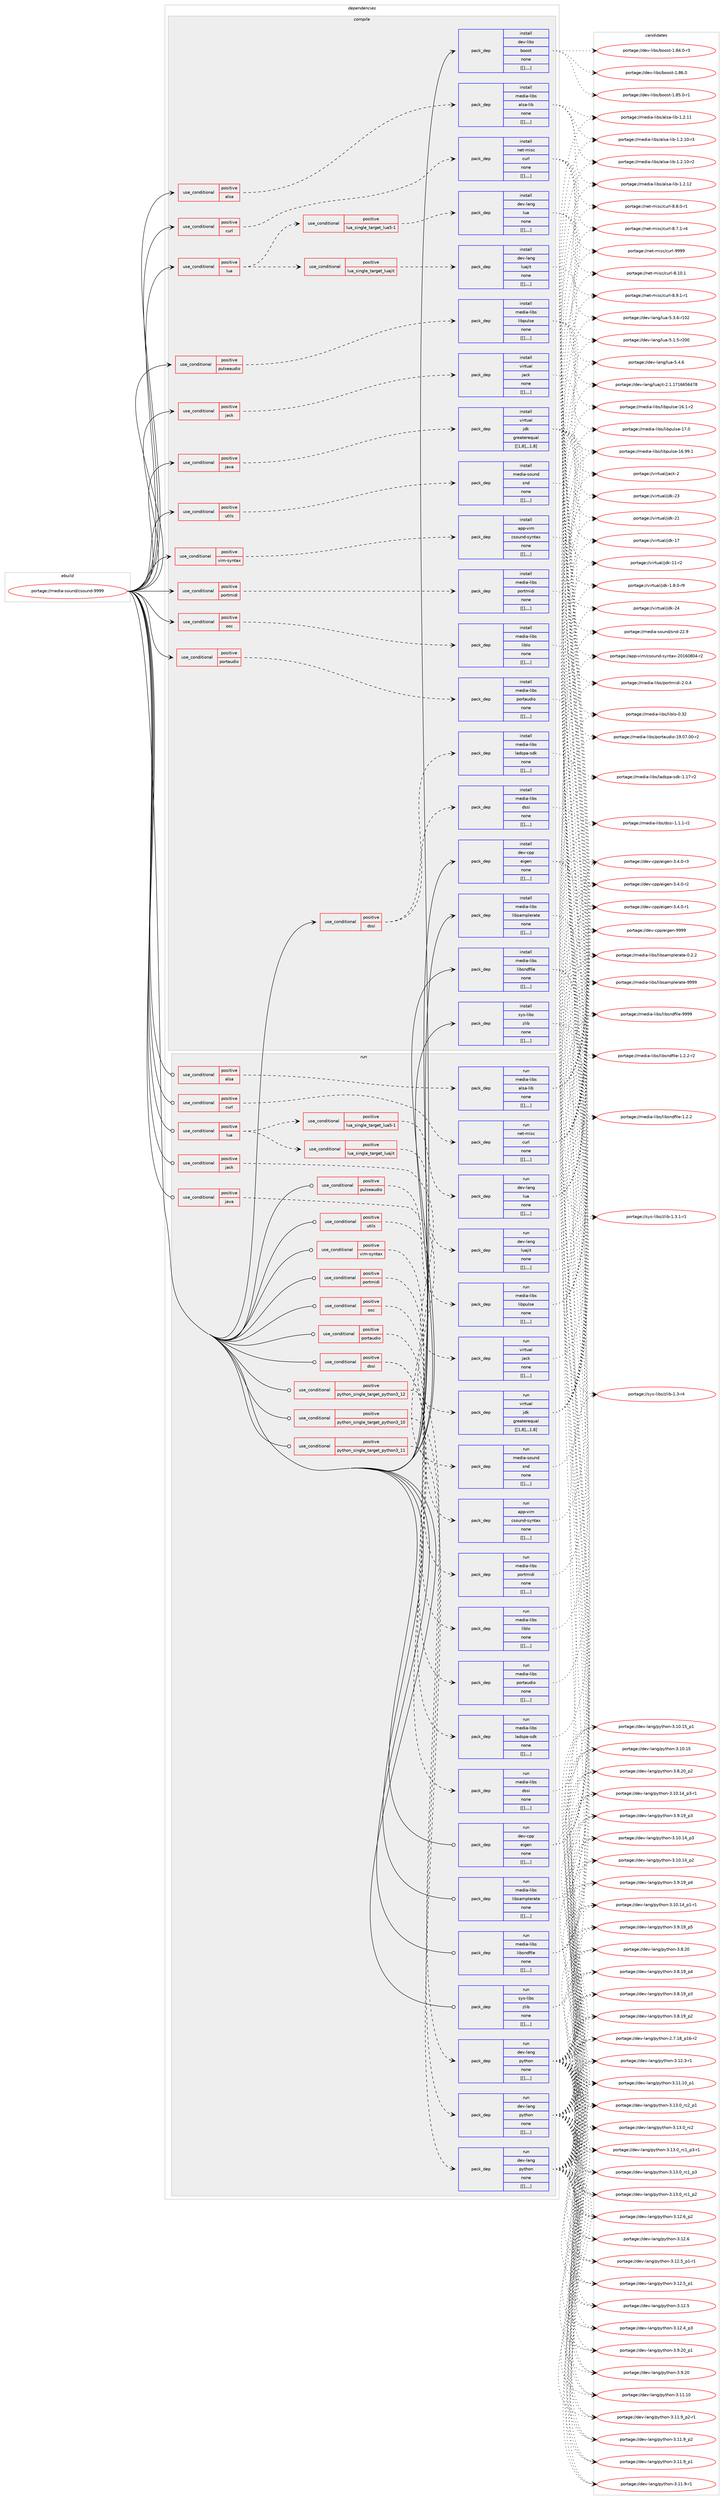 digraph prolog {

# *************
# Graph options
# *************

newrank=true;
concentrate=true;
compound=true;
graph [rankdir=LR,fontname=Helvetica,fontsize=10,ranksep=1.5];#, ranksep=2.5, nodesep=0.2];
edge  [arrowhead=vee];
node  [fontname=Helvetica,fontsize=10];

# **********
# The ebuild
# **********

subgraph cluster_leftcol {
color=gray;
label=<<i>ebuild</i>>;
id [label="portage://media-sound/csound-9999", color=red, width=4, href="../media-sound/csound-9999.svg"];
}

# ****************
# The dependencies
# ****************

subgraph cluster_midcol {
color=gray;
label=<<i>dependencies</i>>;
subgraph cluster_compile {
fillcolor="#eeeeee";
style=filled;
label=<<i>compile</i>>;
subgraph cond83229 {
dependency324530 [label=<<TABLE BORDER="0" CELLBORDER="1" CELLSPACING="0" CELLPADDING="4"><TR><TD ROWSPAN="3" CELLPADDING="10">use_conditional</TD></TR><TR><TD>positive</TD></TR><TR><TD>alsa</TD></TR></TABLE>>, shape=none, color=red];
subgraph pack238821 {
dependency324531 [label=<<TABLE BORDER="0" CELLBORDER="1" CELLSPACING="0" CELLPADDING="4" WIDTH="220"><TR><TD ROWSPAN="6" CELLPADDING="30">pack_dep</TD></TR><TR><TD WIDTH="110">install</TD></TR><TR><TD>media-libs</TD></TR><TR><TD>alsa-lib</TD></TR><TR><TD>none</TD></TR><TR><TD>[[],,,,]</TD></TR></TABLE>>, shape=none, color=blue];
}
dependency324530:e -> dependency324531:w [weight=20,style="dashed",arrowhead="vee"];
}
id:e -> dependency324530:w [weight=20,style="solid",arrowhead="vee"];
subgraph cond83230 {
dependency324532 [label=<<TABLE BORDER="0" CELLBORDER="1" CELLSPACING="0" CELLPADDING="4"><TR><TD ROWSPAN="3" CELLPADDING="10">use_conditional</TD></TR><TR><TD>positive</TD></TR><TR><TD>curl</TD></TR></TABLE>>, shape=none, color=red];
subgraph pack238822 {
dependency324533 [label=<<TABLE BORDER="0" CELLBORDER="1" CELLSPACING="0" CELLPADDING="4" WIDTH="220"><TR><TD ROWSPAN="6" CELLPADDING="30">pack_dep</TD></TR><TR><TD WIDTH="110">install</TD></TR><TR><TD>net-misc</TD></TR><TR><TD>curl</TD></TR><TR><TD>none</TD></TR><TR><TD>[[],,,,]</TD></TR></TABLE>>, shape=none, color=blue];
}
dependency324532:e -> dependency324533:w [weight=20,style="dashed",arrowhead="vee"];
}
id:e -> dependency324532:w [weight=20,style="solid",arrowhead="vee"];
subgraph cond83231 {
dependency324534 [label=<<TABLE BORDER="0" CELLBORDER="1" CELLSPACING="0" CELLPADDING="4"><TR><TD ROWSPAN="3" CELLPADDING="10">use_conditional</TD></TR><TR><TD>positive</TD></TR><TR><TD>dssi</TD></TR></TABLE>>, shape=none, color=red];
subgraph pack238823 {
dependency324535 [label=<<TABLE BORDER="0" CELLBORDER="1" CELLSPACING="0" CELLPADDING="4" WIDTH="220"><TR><TD ROWSPAN="6" CELLPADDING="30">pack_dep</TD></TR><TR><TD WIDTH="110">install</TD></TR><TR><TD>media-libs</TD></TR><TR><TD>dssi</TD></TR><TR><TD>none</TD></TR><TR><TD>[[],,,,]</TD></TR></TABLE>>, shape=none, color=blue];
}
dependency324534:e -> dependency324535:w [weight=20,style="dashed",arrowhead="vee"];
subgraph pack238824 {
dependency324536 [label=<<TABLE BORDER="0" CELLBORDER="1" CELLSPACING="0" CELLPADDING="4" WIDTH="220"><TR><TD ROWSPAN="6" CELLPADDING="30">pack_dep</TD></TR><TR><TD WIDTH="110">install</TD></TR><TR><TD>media-libs</TD></TR><TR><TD>ladspa-sdk</TD></TR><TR><TD>none</TD></TR><TR><TD>[[],,,,]</TD></TR></TABLE>>, shape=none, color=blue];
}
dependency324534:e -> dependency324536:w [weight=20,style="dashed",arrowhead="vee"];
}
id:e -> dependency324534:w [weight=20,style="solid",arrowhead="vee"];
subgraph cond83232 {
dependency324537 [label=<<TABLE BORDER="0" CELLBORDER="1" CELLSPACING="0" CELLPADDING="4"><TR><TD ROWSPAN="3" CELLPADDING="10">use_conditional</TD></TR><TR><TD>positive</TD></TR><TR><TD>jack</TD></TR></TABLE>>, shape=none, color=red];
subgraph pack238825 {
dependency324538 [label=<<TABLE BORDER="0" CELLBORDER="1" CELLSPACING="0" CELLPADDING="4" WIDTH="220"><TR><TD ROWSPAN="6" CELLPADDING="30">pack_dep</TD></TR><TR><TD WIDTH="110">install</TD></TR><TR><TD>virtual</TD></TR><TR><TD>jack</TD></TR><TR><TD>none</TD></TR><TR><TD>[[],,,,]</TD></TR></TABLE>>, shape=none, color=blue];
}
dependency324537:e -> dependency324538:w [weight=20,style="dashed",arrowhead="vee"];
}
id:e -> dependency324537:w [weight=20,style="solid",arrowhead="vee"];
subgraph cond83233 {
dependency324539 [label=<<TABLE BORDER="0" CELLBORDER="1" CELLSPACING="0" CELLPADDING="4"><TR><TD ROWSPAN="3" CELLPADDING="10">use_conditional</TD></TR><TR><TD>positive</TD></TR><TR><TD>java</TD></TR></TABLE>>, shape=none, color=red];
subgraph pack238826 {
dependency324540 [label=<<TABLE BORDER="0" CELLBORDER="1" CELLSPACING="0" CELLPADDING="4" WIDTH="220"><TR><TD ROWSPAN="6" CELLPADDING="30">pack_dep</TD></TR><TR><TD WIDTH="110">install</TD></TR><TR><TD>virtual</TD></TR><TR><TD>jdk</TD></TR><TR><TD>greaterequal</TD></TR><TR><TD>[[1,8],,,1.8]</TD></TR></TABLE>>, shape=none, color=blue];
}
dependency324539:e -> dependency324540:w [weight=20,style="dashed",arrowhead="vee"];
}
id:e -> dependency324539:w [weight=20,style="solid",arrowhead="vee"];
subgraph cond83234 {
dependency324541 [label=<<TABLE BORDER="0" CELLBORDER="1" CELLSPACING="0" CELLPADDING="4"><TR><TD ROWSPAN="3" CELLPADDING="10">use_conditional</TD></TR><TR><TD>positive</TD></TR><TR><TD>lua</TD></TR></TABLE>>, shape=none, color=red];
subgraph cond83235 {
dependency324542 [label=<<TABLE BORDER="0" CELLBORDER="1" CELLSPACING="0" CELLPADDING="4"><TR><TD ROWSPAN="3" CELLPADDING="10">use_conditional</TD></TR><TR><TD>positive</TD></TR><TR><TD>lua_single_target_luajit</TD></TR></TABLE>>, shape=none, color=red];
subgraph pack238827 {
dependency324543 [label=<<TABLE BORDER="0" CELLBORDER="1" CELLSPACING="0" CELLPADDING="4" WIDTH="220"><TR><TD ROWSPAN="6" CELLPADDING="30">pack_dep</TD></TR><TR><TD WIDTH="110">install</TD></TR><TR><TD>dev-lang</TD></TR><TR><TD>luajit</TD></TR><TR><TD>none</TD></TR><TR><TD>[[],,,,]</TD></TR></TABLE>>, shape=none, color=blue];
}
dependency324542:e -> dependency324543:w [weight=20,style="dashed",arrowhead="vee"];
}
dependency324541:e -> dependency324542:w [weight=20,style="dashed",arrowhead="vee"];
subgraph cond83236 {
dependency324544 [label=<<TABLE BORDER="0" CELLBORDER="1" CELLSPACING="0" CELLPADDING="4"><TR><TD ROWSPAN="3" CELLPADDING="10">use_conditional</TD></TR><TR><TD>positive</TD></TR><TR><TD>lua_single_target_lua5-1</TD></TR></TABLE>>, shape=none, color=red];
subgraph pack238828 {
dependency324545 [label=<<TABLE BORDER="0" CELLBORDER="1" CELLSPACING="0" CELLPADDING="4" WIDTH="220"><TR><TD ROWSPAN="6" CELLPADDING="30">pack_dep</TD></TR><TR><TD WIDTH="110">install</TD></TR><TR><TD>dev-lang</TD></TR><TR><TD>lua</TD></TR><TR><TD>none</TD></TR><TR><TD>[[],,,,]</TD></TR></TABLE>>, shape=none, color=blue];
}
dependency324544:e -> dependency324545:w [weight=20,style="dashed",arrowhead="vee"];
}
dependency324541:e -> dependency324544:w [weight=20,style="dashed",arrowhead="vee"];
}
id:e -> dependency324541:w [weight=20,style="solid",arrowhead="vee"];
subgraph cond83237 {
dependency324546 [label=<<TABLE BORDER="0" CELLBORDER="1" CELLSPACING="0" CELLPADDING="4"><TR><TD ROWSPAN="3" CELLPADDING="10">use_conditional</TD></TR><TR><TD>positive</TD></TR><TR><TD>osc</TD></TR></TABLE>>, shape=none, color=red];
subgraph pack238829 {
dependency324547 [label=<<TABLE BORDER="0" CELLBORDER="1" CELLSPACING="0" CELLPADDING="4" WIDTH="220"><TR><TD ROWSPAN="6" CELLPADDING="30">pack_dep</TD></TR><TR><TD WIDTH="110">install</TD></TR><TR><TD>media-libs</TD></TR><TR><TD>liblo</TD></TR><TR><TD>none</TD></TR><TR><TD>[[],,,,]</TD></TR></TABLE>>, shape=none, color=blue];
}
dependency324546:e -> dependency324547:w [weight=20,style="dashed",arrowhead="vee"];
}
id:e -> dependency324546:w [weight=20,style="solid",arrowhead="vee"];
subgraph cond83238 {
dependency324548 [label=<<TABLE BORDER="0" CELLBORDER="1" CELLSPACING="0" CELLPADDING="4"><TR><TD ROWSPAN="3" CELLPADDING="10">use_conditional</TD></TR><TR><TD>positive</TD></TR><TR><TD>portaudio</TD></TR></TABLE>>, shape=none, color=red];
subgraph pack238830 {
dependency324549 [label=<<TABLE BORDER="0" CELLBORDER="1" CELLSPACING="0" CELLPADDING="4" WIDTH="220"><TR><TD ROWSPAN="6" CELLPADDING="30">pack_dep</TD></TR><TR><TD WIDTH="110">install</TD></TR><TR><TD>media-libs</TD></TR><TR><TD>portaudio</TD></TR><TR><TD>none</TD></TR><TR><TD>[[],,,,]</TD></TR></TABLE>>, shape=none, color=blue];
}
dependency324548:e -> dependency324549:w [weight=20,style="dashed",arrowhead="vee"];
}
id:e -> dependency324548:w [weight=20,style="solid",arrowhead="vee"];
subgraph cond83239 {
dependency324550 [label=<<TABLE BORDER="0" CELLBORDER="1" CELLSPACING="0" CELLPADDING="4"><TR><TD ROWSPAN="3" CELLPADDING="10">use_conditional</TD></TR><TR><TD>positive</TD></TR><TR><TD>portmidi</TD></TR></TABLE>>, shape=none, color=red];
subgraph pack238831 {
dependency324551 [label=<<TABLE BORDER="0" CELLBORDER="1" CELLSPACING="0" CELLPADDING="4" WIDTH="220"><TR><TD ROWSPAN="6" CELLPADDING="30">pack_dep</TD></TR><TR><TD WIDTH="110">install</TD></TR><TR><TD>media-libs</TD></TR><TR><TD>portmidi</TD></TR><TR><TD>none</TD></TR><TR><TD>[[],,,,]</TD></TR></TABLE>>, shape=none, color=blue];
}
dependency324550:e -> dependency324551:w [weight=20,style="dashed",arrowhead="vee"];
}
id:e -> dependency324550:w [weight=20,style="solid",arrowhead="vee"];
subgraph cond83240 {
dependency324552 [label=<<TABLE BORDER="0" CELLBORDER="1" CELLSPACING="0" CELLPADDING="4"><TR><TD ROWSPAN="3" CELLPADDING="10">use_conditional</TD></TR><TR><TD>positive</TD></TR><TR><TD>pulseaudio</TD></TR></TABLE>>, shape=none, color=red];
subgraph pack238832 {
dependency324553 [label=<<TABLE BORDER="0" CELLBORDER="1" CELLSPACING="0" CELLPADDING="4" WIDTH="220"><TR><TD ROWSPAN="6" CELLPADDING="30">pack_dep</TD></TR><TR><TD WIDTH="110">install</TD></TR><TR><TD>media-libs</TD></TR><TR><TD>libpulse</TD></TR><TR><TD>none</TD></TR><TR><TD>[[],,,,]</TD></TR></TABLE>>, shape=none, color=blue];
}
dependency324552:e -> dependency324553:w [weight=20,style="dashed",arrowhead="vee"];
}
id:e -> dependency324552:w [weight=20,style="solid",arrowhead="vee"];
subgraph cond83241 {
dependency324554 [label=<<TABLE BORDER="0" CELLBORDER="1" CELLSPACING="0" CELLPADDING="4"><TR><TD ROWSPAN="3" CELLPADDING="10">use_conditional</TD></TR><TR><TD>positive</TD></TR><TR><TD>utils</TD></TR></TABLE>>, shape=none, color=red];
subgraph pack238833 {
dependency324555 [label=<<TABLE BORDER="0" CELLBORDER="1" CELLSPACING="0" CELLPADDING="4" WIDTH="220"><TR><TD ROWSPAN="6" CELLPADDING="30">pack_dep</TD></TR><TR><TD WIDTH="110">install</TD></TR><TR><TD>media-sound</TD></TR><TR><TD>snd</TD></TR><TR><TD>none</TD></TR><TR><TD>[[],,,,]</TD></TR></TABLE>>, shape=none, color=blue];
}
dependency324554:e -> dependency324555:w [weight=20,style="dashed",arrowhead="vee"];
}
id:e -> dependency324554:w [weight=20,style="solid",arrowhead="vee"];
subgraph cond83242 {
dependency324556 [label=<<TABLE BORDER="0" CELLBORDER="1" CELLSPACING="0" CELLPADDING="4"><TR><TD ROWSPAN="3" CELLPADDING="10">use_conditional</TD></TR><TR><TD>positive</TD></TR><TR><TD>vim-syntax</TD></TR></TABLE>>, shape=none, color=red];
subgraph pack238834 {
dependency324557 [label=<<TABLE BORDER="0" CELLBORDER="1" CELLSPACING="0" CELLPADDING="4" WIDTH="220"><TR><TD ROWSPAN="6" CELLPADDING="30">pack_dep</TD></TR><TR><TD WIDTH="110">install</TD></TR><TR><TD>app-vim</TD></TR><TR><TD>csound-syntax</TD></TR><TR><TD>none</TD></TR><TR><TD>[[],,,,]</TD></TR></TABLE>>, shape=none, color=blue];
}
dependency324556:e -> dependency324557:w [weight=20,style="dashed",arrowhead="vee"];
}
id:e -> dependency324556:w [weight=20,style="solid",arrowhead="vee"];
subgraph pack238835 {
dependency324558 [label=<<TABLE BORDER="0" CELLBORDER="1" CELLSPACING="0" CELLPADDING="4" WIDTH="220"><TR><TD ROWSPAN="6" CELLPADDING="30">pack_dep</TD></TR><TR><TD WIDTH="110">install</TD></TR><TR><TD>dev-cpp</TD></TR><TR><TD>eigen</TD></TR><TR><TD>none</TD></TR><TR><TD>[[],,,,]</TD></TR></TABLE>>, shape=none, color=blue];
}
id:e -> dependency324558:w [weight=20,style="solid",arrowhead="vee"];
subgraph pack238836 {
dependency324559 [label=<<TABLE BORDER="0" CELLBORDER="1" CELLSPACING="0" CELLPADDING="4" WIDTH="220"><TR><TD ROWSPAN="6" CELLPADDING="30">pack_dep</TD></TR><TR><TD WIDTH="110">install</TD></TR><TR><TD>dev-libs</TD></TR><TR><TD>boost</TD></TR><TR><TD>none</TD></TR><TR><TD>[[],,,,]</TD></TR></TABLE>>, shape=none, color=blue];
}
id:e -> dependency324559:w [weight=20,style="solid",arrowhead="vee"];
subgraph pack238837 {
dependency324560 [label=<<TABLE BORDER="0" CELLBORDER="1" CELLSPACING="0" CELLPADDING="4" WIDTH="220"><TR><TD ROWSPAN="6" CELLPADDING="30">pack_dep</TD></TR><TR><TD WIDTH="110">install</TD></TR><TR><TD>media-libs</TD></TR><TR><TD>libsamplerate</TD></TR><TR><TD>none</TD></TR><TR><TD>[[],,,,]</TD></TR></TABLE>>, shape=none, color=blue];
}
id:e -> dependency324560:w [weight=20,style="solid",arrowhead="vee"];
subgraph pack238838 {
dependency324561 [label=<<TABLE BORDER="0" CELLBORDER="1" CELLSPACING="0" CELLPADDING="4" WIDTH="220"><TR><TD ROWSPAN="6" CELLPADDING="30">pack_dep</TD></TR><TR><TD WIDTH="110">install</TD></TR><TR><TD>media-libs</TD></TR><TR><TD>libsndfile</TD></TR><TR><TD>none</TD></TR><TR><TD>[[],,,,]</TD></TR></TABLE>>, shape=none, color=blue];
}
id:e -> dependency324561:w [weight=20,style="solid",arrowhead="vee"];
subgraph pack238839 {
dependency324562 [label=<<TABLE BORDER="0" CELLBORDER="1" CELLSPACING="0" CELLPADDING="4" WIDTH="220"><TR><TD ROWSPAN="6" CELLPADDING="30">pack_dep</TD></TR><TR><TD WIDTH="110">install</TD></TR><TR><TD>sys-libs</TD></TR><TR><TD>zlib</TD></TR><TR><TD>none</TD></TR><TR><TD>[[],,,,]</TD></TR></TABLE>>, shape=none, color=blue];
}
id:e -> dependency324562:w [weight=20,style="solid",arrowhead="vee"];
}
subgraph cluster_compileandrun {
fillcolor="#eeeeee";
style=filled;
label=<<i>compile and run</i>>;
}
subgraph cluster_run {
fillcolor="#eeeeee";
style=filled;
label=<<i>run</i>>;
subgraph cond83243 {
dependency324563 [label=<<TABLE BORDER="0" CELLBORDER="1" CELLSPACING="0" CELLPADDING="4"><TR><TD ROWSPAN="3" CELLPADDING="10">use_conditional</TD></TR><TR><TD>positive</TD></TR><TR><TD>alsa</TD></TR></TABLE>>, shape=none, color=red];
subgraph pack238840 {
dependency324564 [label=<<TABLE BORDER="0" CELLBORDER="1" CELLSPACING="0" CELLPADDING="4" WIDTH="220"><TR><TD ROWSPAN="6" CELLPADDING="30">pack_dep</TD></TR><TR><TD WIDTH="110">run</TD></TR><TR><TD>media-libs</TD></TR><TR><TD>alsa-lib</TD></TR><TR><TD>none</TD></TR><TR><TD>[[],,,,]</TD></TR></TABLE>>, shape=none, color=blue];
}
dependency324563:e -> dependency324564:w [weight=20,style="dashed",arrowhead="vee"];
}
id:e -> dependency324563:w [weight=20,style="solid",arrowhead="odot"];
subgraph cond83244 {
dependency324565 [label=<<TABLE BORDER="0" CELLBORDER="1" CELLSPACING="0" CELLPADDING="4"><TR><TD ROWSPAN="3" CELLPADDING="10">use_conditional</TD></TR><TR><TD>positive</TD></TR><TR><TD>curl</TD></TR></TABLE>>, shape=none, color=red];
subgraph pack238841 {
dependency324566 [label=<<TABLE BORDER="0" CELLBORDER="1" CELLSPACING="0" CELLPADDING="4" WIDTH="220"><TR><TD ROWSPAN="6" CELLPADDING="30">pack_dep</TD></TR><TR><TD WIDTH="110">run</TD></TR><TR><TD>net-misc</TD></TR><TR><TD>curl</TD></TR><TR><TD>none</TD></TR><TR><TD>[[],,,,]</TD></TR></TABLE>>, shape=none, color=blue];
}
dependency324565:e -> dependency324566:w [weight=20,style="dashed",arrowhead="vee"];
}
id:e -> dependency324565:w [weight=20,style="solid",arrowhead="odot"];
subgraph cond83245 {
dependency324567 [label=<<TABLE BORDER="0" CELLBORDER="1" CELLSPACING="0" CELLPADDING="4"><TR><TD ROWSPAN="3" CELLPADDING="10">use_conditional</TD></TR><TR><TD>positive</TD></TR><TR><TD>dssi</TD></TR></TABLE>>, shape=none, color=red];
subgraph pack238842 {
dependency324568 [label=<<TABLE BORDER="0" CELLBORDER="1" CELLSPACING="0" CELLPADDING="4" WIDTH="220"><TR><TD ROWSPAN="6" CELLPADDING="30">pack_dep</TD></TR><TR><TD WIDTH="110">run</TD></TR><TR><TD>media-libs</TD></TR><TR><TD>dssi</TD></TR><TR><TD>none</TD></TR><TR><TD>[[],,,,]</TD></TR></TABLE>>, shape=none, color=blue];
}
dependency324567:e -> dependency324568:w [weight=20,style="dashed",arrowhead="vee"];
subgraph pack238843 {
dependency324569 [label=<<TABLE BORDER="0" CELLBORDER="1" CELLSPACING="0" CELLPADDING="4" WIDTH="220"><TR><TD ROWSPAN="6" CELLPADDING="30">pack_dep</TD></TR><TR><TD WIDTH="110">run</TD></TR><TR><TD>media-libs</TD></TR><TR><TD>ladspa-sdk</TD></TR><TR><TD>none</TD></TR><TR><TD>[[],,,,]</TD></TR></TABLE>>, shape=none, color=blue];
}
dependency324567:e -> dependency324569:w [weight=20,style="dashed",arrowhead="vee"];
}
id:e -> dependency324567:w [weight=20,style="solid",arrowhead="odot"];
subgraph cond83246 {
dependency324570 [label=<<TABLE BORDER="0" CELLBORDER="1" CELLSPACING="0" CELLPADDING="4"><TR><TD ROWSPAN="3" CELLPADDING="10">use_conditional</TD></TR><TR><TD>positive</TD></TR><TR><TD>jack</TD></TR></TABLE>>, shape=none, color=red];
subgraph pack238844 {
dependency324571 [label=<<TABLE BORDER="0" CELLBORDER="1" CELLSPACING="0" CELLPADDING="4" WIDTH="220"><TR><TD ROWSPAN="6" CELLPADDING="30">pack_dep</TD></TR><TR><TD WIDTH="110">run</TD></TR><TR><TD>virtual</TD></TR><TR><TD>jack</TD></TR><TR><TD>none</TD></TR><TR><TD>[[],,,,]</TD></TR></TABLE>>, shape=none, color=blue];
}
dependency324570:e -> dependency324571:w [weight=20,style="dashed",arrowhead="vee"];
}
id:e -> dependency324570:w [weight=20,style="solid",arrowhead="odot"];
subgraph cond83247 {
dependency324572 [label=<<TABLE BORDER="0" CELLBORDER="1" CELLSPACING="0" CELLPADDING="4"><TR><TD ROWSPAN="3" CELLPADDING="10">use_conditional</TD></TR><TR><TD>positive</TD></TR><TR><TD>java</TD></TR></TABLE>>, shape=none, color=red];
subgraph pack238845 {
dependency324573 [label=<<TABLE BORDER="0" CELLBORDER="1" CELLSPACING="0" CELLPADDING="4" WIDTH="220"><TR><TD ROWSPAN="6" CELLPADDING="30">pack_dep</TD></TR><TR><TD WIDTH="110">run</TD></TR><TR><TD>virtual</TD></TR><TR><TD>jdk</TD></TR><TR><TD>greaterequal</TD></TR><TR><TD>[[1,8],,,1.8]</TD></TR></TABLE>>, shape=none, color=blue];
}
dependency324572:e -> dependency324573:w [weight=20,style="dashed",arrowhead="vee"];
}
id:e -> dependency324572:w [weight=20,style="solid",arrowhead="odot"];
subgraph cond83248 {
dependency324574 [label=<<TABLE BORDER="0" CELLBORDER="1" CELLSPACING="0" CELLPADDING="4"><TR><TD ROWSPAN="3" CELLPADDING="10">use_conditional</TD></TR><TR><TD>positive</TD></TR><TR><TD>lua</TD></TR></TABLE>>, shape=none, color=red];
subgraph cond83249 {
dependency324575 [label=<<TABLE BORDER="0" CELLBORDER="1" CELLSPACING="0" CELLPADDING="4"><TR><TD ROWSPAN="3" CELLPADDING="10">use_conditional</TD></TR><TR><TD>positive</TD></TR><TR><TD>lua_single_target_luajit</TD></TR></TABLE>>, shape=none, color=red];
subgraph pack238846 {
dependency324576 [label=<<TABLE BORDER="0" CELLBORDER="1" CELLSPACING="0" CELLPADDING="4" WIDTH="220"><TR><TD ROWSPAN="6" CELLPADDING="30">pack_dep</TD></TR><TR><TD WIDTH="110">run</TD></TR><TR><TD>dev-lang</TD></TR><TR><TD>luajit</TD></TR><TR><TD>none</TD></TR><TR><TD>[[],,,,]</TD></TR></TABLE>>, shape=none, color=blue];
}
dependency324575:e -> dependency324576:w [weight=20,style="dashed",arrowhead="vee"];
}
dependency324574:e -> dependency324575:w [weight=20,style="dashed",arrowhead="vee"];
subgraph cond83250 {
dependency324577 [label=<<TABLE BORDER="0" CELLBORDER="1" CELLSPACING="0" CELLPADDING="4"><TR><TD ROWSPAN="3" CELLPADDING="10">use_conditional</TD></TR><TR><TD>positive</TD></TR><TR><TD>lua_single_target_lua5-1</TD></TR></TABLE>>, shape=none, color=red];
subgraph pack238847 {
dependency324578 [label=<<TABLE BORDER="0" CELLBORDER="1" CELLSPACING="0" CELLPADDING="4" WIDTH="220"><TR><TD ROWSPAN="6" CELLPADDING="30">pack_dep</TD></TR><TR><TD WIDTH="110">run</TD></TR><TR><TD>dev-lang</TD></TR><TR><TD>lua</TD></TR><TR><TD>none</TD></TR><TR><TD>[[],,,,]</TD></TR></TABLE>>, shape=none, color=blue];
}
dependency324577:e -> dependency324578:w [weight=20,style="dashed",arrowhead="vee"];
}
dependency324574:e -> dependency324577:w [weight=20,style="dashed",arrowhead="vee"];
}
id:e -> dependency324574:w [weight=20,style="solid",arrowhead="odot"];
subgraph cond83251 {
dependency324579 [label=<<TABLE BORDER="0" CELLBORDER="1" CELLSPACING="0" CELLPADDING="4"><TR><TD ROWSPAN="3" CELLPADDING="10">use_conditional</TD></TR><TR><TD>positive</TD></TR><TR><TD>osc</TD></TR></TABLE>>, shape=none, color=red];
subgraph pack238848 {
dependency324580 [label=<<TABLE BORDER="0" CELLBORDER="1" CELLSPACING="0" CELLPADDING="4" WIDTH="220"><TR><TD ROWSPAN="6" CELLPADDING="30">pack_dep</TD></TR><TR><TD WIDTH="110">run</TD></TR><TR><TD>media-libs</TD></TR><TR><TD>liblo</TD></TR><TR><TD>none</TD></TR><TR><TD>[[],,,,]</TD></TR></TABLE>>, shape=none, color=blue];
}
dependency324579:e -> dependency324580:w [weight=20,style="dashed",arrowhead="vee"];
}
id:e -> dependency324579:w [weight=20,style="solid",arrowhead="odot"];
subgraph cond83252 {
dependency324581 [label=<<TABLE BORDER="0" CELLBORDER="1" CELLSPACING="0" CELLPADDING="4"><TR><TD ROWSPAN="3" CELLPADDING="10">use_conditional</TD></TR><TR><TD>positive</TD></TR><TR><TD>portaudio</TD></TR></TABLE>>, shape=none, color=red];
subgraph pack238849 {
dependency324582 [label=<<TABLE BORDER="0" CELLBORDER="1" CELLSPACING="0" CELLPADDING="4" WIDTH="220"><TR><TD ROWSPAN="6" CELLPADDING="30">pack_dep</TD></TR><TR><TD WIDTH="110">run</TD></TR><TR><TD>media-libs</TD></TR><TR><TD>portaudio</TD></TR><TR><TD>none</TD></TR><TR><TD>[[],,,,]</TD></TR></TABLE>>, shape=none, color=blue];
}
dependency324581:e -> dependency324582:w [weight=20,style="dashed",arrowhead="vee"];
}
id:e -> dependency324581:w [weight=20,style="solid",arrowhead="odot"];
subgraph cond83253 {
dependency324583 [label=<<TABLE BORDER="0" CELLBORDER="1" CELLSPACING="0" CELLPADDING="4"><TR><TD ROWSPAN="3" CELLPADDING="10">use_conditional</TD></TR><TR><TD>positive</TD></TR><TR><TD>portmidi</TD></TR></TABLE>>, shape=none, color=red];
subgraph pack238850 {
dependency324584 [label=<<TABLE BORDER="0" CELLBORDER="1" CELLSPACING="0" CELLPADDING="4" WIDTH="220"><TR><TD ROWSPAN="6" CELLPADDING="30">pack_dep</TD></TR><TR><TD WIDTH="110">run</TD></TR><TR><TD>media-libs</TD></TR><TR><TD>portmidi</TD></TR><TR><TD>none</TD></TR><TR><TD>[[],,,,]</TD></TR></TABLE>>, shape=none, color=blue];
}
dependency324583:e -> dependency324584:w [weight=20,style="dashed",arrowhead="vee"];
}
id:e -> dependency324583:w [weight=20,style="solid",arrowhead="odot"];
subgraph cond83254 {
dependency324585 [label=<<TABLE BORDER="0" CELLBORDER="1" CELLSPACING="0" CELLPADDING="4"><TR><TD ROWSPAN="3" CELLPADDING="10">use_conditional</TD></TR><TR><TD>positive</TD></TR><TR><TD>pulseaudio</TD></TR></TABLE>>, shape=none, color=red];
subgraph pack238851 {
dependency324586 [label=<<TABLE BORDER="0" CELLBORDER="1" CELLSPACING="0" CELLPADDING="4" WIDTH="220"><TR><TD ROWSPAN="6" CELLPADDING="30">pack_dep</TD></TR><TR><TD WIDTH="110">run</TD></TR><TR><TD>media-libs</TD></TR><TR><TD>libpulse</TD></TR><TR><TD>none</TD></TR><TR><TD>[[],,,,]</TD></TR></TABLE>>, shape=none, color=blue];
}
dependency324585:e -> dependency324586:w [weight=20,style="dashed",arrowhead="vee"];
}
id:e -> dependency324585:w [weight=20,style="solid",arrowhead="odot"];
subgraph cond83255 {
dependency324587 [label=<<TABLE BORDER="0" CELLBORDER="1" CELLSPACING="0" CELLPADDING="4"><TR><TD ROWSPAN="3" CELLPADDING="10">use_conditional</TD></TR><TR><TD>positive</TD></TR><TR><TD>python_single_target_python3_10</TD></TR></TABLE>>, shape=none, color=red];
subgraph pack238852 {
dependency324588 [label=<<TABLE BORDER="0" CELLBORDER="1" CELLSPACING="0" CELLPADDING="4" WIDTH="220"><TR><TD ROWSPAN="6" CELLPADDING="30">pack_dep</TD></TR><TR><TD WIDTH="110">run</TD></TR><TR><TD>dev-lang</TD></TR><TR><TD>python</TD></TR><TR><TD>none</TD></TR><TR><TD>[[],,,,]</TD></TR></TABLE>>, shape=none, color=blue];
}
dependency324587:e -> dependency324588:w [weight=20,style="dashed",arrowhead="vee"];
}
id:e -> dependency324587:w [weight=20,style="solid",arrowhead="odot"];
subgraph cond83256 {
dependency324589 [label=<<TABLE BORDER="0" CELLBORDER="1" CELLSPACING="0" CELLPADDING="4"><TR><TD ROWSPAN="3" CELLPADDING="10">use_conditional</TD></TR><TR><TD>positive</TD></TR><TR><TD>python_single_target_python3_11</TD></TR></TABLE>>, shape=none, color=red];
subgraph pack238853 {
dependency324590 [label=<<TABLE BORDER="0" CELLBORDER="1" CELLSPACING="0" CELLPADDING="4" WIDTH="220"><TR><TD ROWSPAN="6" CELLPADDING="30">pack_dep</TD></TR><TR><TD WIDTH="110">run</TD></TR><TR><TD>dev-lang</TD></TR><TR><TD>python</TD></TR><TR><TD>none</TD></TR><TR><TD>[[],,,,]</TD></TR></TABLE>>, shape=none, color=blue];
}
dependency324589:e -> dependency324590:w [weight=20,style="dashed",arrowhead="vee"];
}
id:e -> dependency324589:w [weight=20,style="solid",arrowhead="odot"];
subgraph cond83257 {
dependency324591 [label=<<TABLE BORDER="0" CELLBORDER="1" CELLSPACING="0" CELLPADDING="4"><TR><TD ROWSPAN="3" CELLPADDING="10">use_conditional</TD></TR><TR><TD>positive</TD></TR><TR><TD>python_single_target_python3_12</TD></TR></TABLE>>, shape=none, color=red];
subgraph pack238854 {
dependency324592 [label=<<TABLE BORDER="0" CELLBORDER="1" CELLSPACING="0" CELLPADDING="4" WIDTH="220"><TR><TD ROWSPAN="6" CELLPADDING="30">pack_dep</TD></TR><TR><TD WIDTH="110">run</TD></TR><TR><TD>dev-lang</TD></TR><TR><TD>python</TD></TR><TR><TD>none</TD></TR><TR><TD>[[],,,,]</TD></TR></TABLE>>, shape=none, color=blue];
}
dependency324591:e -> dependency324592:w [weight=20,style="dashed",arrowhead="vee"];
}
id:e -> dependency324591:w [weight=20,style="solid",arrowhead="odot"];
subgraph cond83258 {
dependency324593 [label=<<TABLE BORDER="0" CELLBORDER="1" CELLSPACING="0" CELLPADDING="4"><TR><TD ROWSPAN="3" CELLPADDING="10">use_conditional</TD></TR><TR><TD>positive</TD></TR><TR><TD>utils</TD></TR></TABLE>>, shape=none, color=red];
subgraph pack238855 {
dependency324594 [label=<<TABLE BORDER="0" CELLBORDER="1" CELLSPACING="0" CELLPADDING="4" WIDTH="220"><TR><TD ROWSPAN="6" CELLPADDING="30">pack_dep</TD></TR><TR><TD WIDTH="110">run</TD></TR><TR><TD>media-sound</TD></TR><TR><TD>snd</TD></TR><TR><TD>none</TD></TR><TR><TD>[[],,,,]</TD></TR></TABLE>>, shape=none, color=blue];
}
dependency324593:e -> dependency324594:w [weight=20,style="dashed",arrowhead="vee"];
}
id:e -> dependency324593:w [weight=20,style="solid",arrowhead="odot"];
subgraph cond83259 {
dependency324595 [label=<<TABLE BORDER="0" CELLBORDER="1" CELLSPACING="0" CELLPADDING="4"><TR><TD ROWSPAN="3" CELLPADDING="10">use_conditional</TD></TR><TR><TD>positive</TD></TR><TR><TD>vim-syntax</TD></TR></TABLE>>, shape=none, color=red];
subgraph pack238856 {
dependency324596 [label=<<TABLE BORDER="0" CELLBORDER="1" CELLSPACING="0" CELLPADDING="4" WIDTH="220"><TR><TD ROWSPAN="6" CELLPADDING="30">pack_dep</TD></TR><TR><TD WIDTH="110">run</TD></TR><TR><TD>app-vim</TD></TR><TR><TD>csound-syntax</TD></TR><TR><TD>none</TD></TR><TR><TD>[[],,,,]</TD></TR></TABLE>>, shape=none, color=blue];
}
dependency324595:e -> dependency324596:w [weight=20,style="dashed",arrowhead="vee"];
}
id:e -> dependency324595:w [weight=20,style="solid",arrowhead="odot"];
subgraph pack238857 {
dependency324597 [label=<<TABLE BORDER="0" CELLBORDER="1" CELLSPACING="0" CELLPADDING="4" WIDTH="220"><TR><TD ROWSPAN="6" CELLPADDING="30">pack_dep</TD></TR><TR><TD WIDTH="110">run</TD></TR><TR><TD>dev-cpp</TD></TR><TR><TD>eigen</TD></TR><TR><TD>none</TD></TR><TR><TD>[[],,,,]</TD></TR></TABLE>>, shape=none, color=blue];
}
id:e -> dependency324597:w [weight=20,style="solid",arrowhead="odot"];
subgraph pack238858 {
dependency324598 [label=<<TABLE BORDER="0" CELLBORDER="1" CELLSPACING="0" CELLPADDING="4" WIDTH="220"><TR><TD ROWSPAN="6" CELLPADDING="30">pack_dep</TD></TR><TR><TD WIDTH="110">run</TD></TR><TR><TD>media-libs</TD></TR><TR><TD>libsamplerate</TD></TR><TR><TD>none</TD></TR><TR><TD>[[],,,,]</TD></TR></TABLE>>, shape=none, color=blue];
}
id:e -> dependency324598:w [weight=20,style="solid",arrowhead="odot"];
subgraph pack238859 {
dependency324599 [label=<<TABLE BORDER="0" CELLBORDER="1" CELLSPACING="0" CELLPADDING="4" WIDTH="220"><TR><TD ROWSPAN="6" CELLPADDING="30">pack_dep</TD></TR><TR><TD WIDTH="110">run</TD></TR><TR><TD>media-libs</TD></TR><TR><TD>libsndfile</TD></TR><TR><TD>none</TD></TR><TR><TD>[[],,,,]</TD></TR></TABLE>>, shape=none, color=blue];
}
id:e -> dependency324599:w [weight=20,style="solid",arrowhead="odot"];
subgraph pack238860 {
dependency324600 [label=<<TABLE BORDER="0" CELLBORDER="1" CELLSPACING="0" CELLPADDING="4" WIDTH="220"><TR><TD ROWSPAN="6" CELLPADDING="30">pack_dep</TD></TR><TR><TD WIDTH="110">run</TD></TR><TR><TD>sys-libs</TD></TR><TR><TD>zlib</TD></TR><TR><TD>none</TD></TR><TR><TD>[[],,,,]</TD></TR></TABLE>>, shape=none, color=blue];
}
id:e -> dependency324600:w [weight=20,style="solid",arrowhead="odot"];
}
}

# **************
# The candidates
# **************

subgraph cluster_choices {
rank=same;
color=gray;
label=<<i>candidates</i>>;

subgraph choice238821 {
color=black;
nodesep=1;
choice109101100105974510810598115479710811597451081059845494650464950 [label="portage://media-libs/alsa-lib-1.2.12", color=red, width=4,href="../media-libs/alsa-lib-1.2.12.svg"];
choice109101100105974510810598115479710811597451081059845494650464949 [label="portage://media-libs/alsa-lib-1.2.11", color=red, width=4,href="../media-libs/alsa-lib-1.2.11.svg"];
choice1091011001059745108105981154797108115974510810598454946504649484511451 [label="portage://media-libs/alsa-lib-1.2.10-r3", color=red, width=4,href="../media-libs/alsa-lib-1.2.10-r3.svg"];
choice1091011001059745108105981154797108115974510810598454946504649484511450 [label="portage://media-libs/alsa-lib-1.2.10-r2", color=red, width=4,href="../media-libs/alsa-lib-1.2.10-r2.svg"];
dependency324531:e -> choice109101100105974510810598115479710811597451081059845494650464950:w [style=dotted,weight="100"];
dependency324531:e -> choice109101100105974510810598115479710811597451081059845494650464949:w [style=dotted,weight="100"];
dependency324531:e -> choice1091011001059745108105981154797108115974510810598454946504649484511451:w [style=dotted,weight="100"];
dependency324531:e -> choice1091011001059745108105981154797108115974510810598454946504649484511450:w [style=dotted,weight="100"];
}
subgraph choice238822 {
color=black;
nodesep=1;
choice110101116451091051159947991171141084557575757 [label="portage://net-misc/curl-9999", color=red, width=4,href="../net-misc/curl-9999.svg"];
choice1101011164510910511599479911711410845564649484649 [label="portage://net-misc/curl-8.10.1", color=red, width=4,href="../net-misc/curl-8.10.1.svg"];
choice110101116451091051159947991171141084556465746494511449 [label="portage://net-misc/curl-8.9.1-r1", color=red, width=4,href="../net-misc/curl-8.9.1-r1.svg"];
choice110101116451091051159947991171141084556465646484511449 [label="portage://net-misc/curl-8.8.0-r1", color=red, width=4,href="../net-misc/curl-8.8.0-r1.svg"];
choice110101116451091051159947991171141084556465546494511452 [label="portage://net-misc/curl-8.7.1-r4", color=red, width=4,href="../net-misc/curl-8.7.1-r4.svg"];
dependency324533:e -> choice110101116451091051159947991171141084557575757:w [style=dotted,weight="100"];
dependency324533:e -> choice1101011164510910511599479911711410845564649484649:w [style=dotted,weight="100"];
dependency324533:e -> choice110101116451091051159947991171141084556465746494511449:w [style=dotted,weight="100"];
dependency324533:e -> choice110101116451091051159947991171141084556465646484511449:w [style=dotted,weight="100"];
dependency324533:e -> choice110101116451091051159947991171141084556465546494511452:w [style=dotted,weight="100"];
}
subgraph choice238823 {
color=black;
nodesep=1;
choice109101100105974510810598115471001151151054549464946494511450 [label="portage://media-libs/dssi-1.1.1-r2", color=red, width=4,href="../media-libs/dssi-1.1.1-r2.svg"];
dependency324535:e -> choice109101100105974510810598115471001151151054549464946494511450:w [style=dotted,weight="100"];
}
subgraph choice238824 {
color=black;
nodesep=1;
choice1091011001059745108105981154710897100115112974511510010745494649554511450 [label="portage://media-libs/ladspa-sdk-1.17-r2", color=red, width=4,href="../media-libs/ladspa-sdk-1.17-r2.svg"];
dependency324536:e -> choice1091011001059745108105981154710897100115112974511510010745494649554511450:w [style=dotted,weight="100"];
}
subgraph choice238825 {
color=black;
nodesep=1;
choice118105114116117971084710697991074550 [label="portage://virtual/jack-2", color=red, width=4,href="../virtual/jack-2.svg"];
dependency324538:e -> choice118105114116117971084710697991074550:w [style=dotted,weight="100"];
}
subgraph choice238826 {
color=black;
nodesep=1;
choice1181051141161179710847106100107455052 [label="portage://virtual/jdk-24", color=red, width=4,href="../virtual/jdk-24.svg"];
choice1181051141161179710847106100107455051 [label="portage://virtual/jdk-23", color=red, width=4,href="../virtual/jdk-23.svg"];
choice1181051141161179710847106100107455049 [label="portage://virtual/jdk-21", color=red, width=4,href="../virtual/jdk-21.svg"];
choice1181051141161179710847106100107454955 [label="portage://virtual/jdk-17", color=red, width=4,href="../virtual/jdk-17.svg"];
choice11810511411611797108471061001074549494511450 [label="portage://virtual/jdk-11-r2", color=red, width=4,href="../virtual/jdk-11-r2.svg"];
choice11810511411611797108471061001074549465646484511457 [label="portage://virtual/jdk-1.8.0-r9", color=red, width=4,href="../virtual/jdk-1.8.0-r9.svg"];
dependency324540:e -> choice1181051141161179710847106100107455052:w [style=dotted,weight="100"];
dependency324540:e -> choice1181051141161179710847106100107455051:w [style=dotted,weight="100"];
dependency324540:e -> choice1181051141161179710847106100107455049:w [style=dotted,weight="100"];
dependency324540:e -> choice1181051141161179710847106100107454955:w [style=dotted,weight="100"];
dependency324540:e -> choice11810511411611797108471061001074549494511450:w [style=dotted,weight="100"];
dependency324540:e -> choice11810511411611797108471061001074549465646484511457:w [style=dotted,weight="100"];
}
subgraph choice238827 {
color=black;
nodesep=1;
choice10010111845108971101034710811797106105116455046494649554954545354525556 [label="portage://dev-lang/luajit-2.1.1716656478", color=red, width=4,href="../dev-lang/luajit-2.1.1716656478.svg"];
dependency324543:e -> choice10010111845108971101034710811797106105116455046494649554954545354525556:w [style=dotted,weight="100"];
}
subgraph choice238828 {
color=black;
nodesep=1;
choice10010111845108971101034710811797455346524654 [label="portage://dev-lang/lua-5.4.6", color=red, width=4,href="../dev-lang/lua-5.4.6.svg"];
choice1001011184510897110103471081179745534651465445114494850 [label="portage://dev-lang/lua-5.3.6-r102", color=red, width=4,href="../dev-lang/lua-5.3.6-r102.svg"];
choice1001011184510897110103471081179745534649465345114504848 [label="portage://dev-lang/lua-5.1.5-r200", color=red, width=4,href="../dev-lang/lua-5.1.5-r200.svg"];
dependency324545:e -> choice10010111845108971101034710811797455346524654:w [style=dotted,weight="100"];
dependency324545:e -> choice1001011184510897110103471081179745534651465445114494850:w [style=dotted,weight="100"];
dependency324545:e -> choice1001011184510897110103471081179745534649465345114504848:w [style=dotted,weight="100"];
}
subgraph choice238829 {
color=black;
nodesep=1;
choice10910110010597451081059811547108105981081114548465150 [label="portage://media-libs/liblo-0.32", color=red, width=4,href="../media-libs/liblo-0.32.svg"];
dependency324547:e -> choice10910110010597451081059811547108105981081114548465150:w [style=dotted,weight="100"];
}
subgraph choice238830 {
color=black;
nodesep=1;
choice10910110010597451081059811547112111114116971171001051114549574648554648484511450 [label="portage://media-libs/portaudio-19.07.00-r2", color=red, width=4,href="../media-libs/portaudio-19.07.00-r2.svg"];
dependency324549:e -> choice10910110010597451081059811547112111114116971171001051114549574648554648484511450:w [style=dotted,weight="100"];
}
subgraph choice238831 {
color=black;
nodesep=1;
choice10910110010597451081059811547112111114116109105100105455046484652 [label="portage://media-libs/portmidi-2.0.4", color=red, width=4,href="../media-libs/portmidi-2.0.4.svg"];
dependency324551:e -> choice10910110010597451081059811547112111114116109105100105455046484652:w [style=dotted,weight="100"];
}
subgraph choice238832 {
color=black;
nodesep=1;
choice10910110010597451081059811547108105981121171081151014549554648 [label="portage://media-libs/libpulse-17.0", color=red, width=4,href="../media-libs/libpulse-17.0.svg"];
choice10910110010597451081059811547108105981121171081151014549544657574649 [label="portage://media-libs/libpulse-16.99.1", color=red, width=4,href="../media-libs/libpulse-16.99.1.svg"];
choice109101100105974510810598115471081059811211710811510145495446494511450 [label="portage://media-libs/libpulse-16.1-r2", color=red, width=4,href="../media-libs/libpulse-16.1-r2.svg"];
dependency324553:e -> choice10910110010597451081059811547108105981121171081151014549554648:w [style=dotted,weight="100"];
dependency324553:e -> choice10910110010597451081059811547108105981121171081151014549544657574649:w [style=dotted,weight="100"];
dependency324553:e -> choice109101100105974510810598115471081059811211710811510145495446494511450:w [style=dotted,weight="100"];
}
subgraph choice238833 {
color=black;
nodesep=1;
choice1091011001059745115111117110100471151101004550504657 [label="portage://media-sound/snd-22.9", color=red, width=4,href="../media-sound/snd-22.9.svg"];
dependency324555:e -> choice1091011001059745115111117110100471151101004550504657:w [style=dotted,weight="100"];
}
subgraph choice238834 {
color=black;
nodesep=1;
choice9711211245118105109479911511111711010045115121110116971204550484954485648524511450 [label="portage://app-vim/csound-syntax-20160804-r2", color=red, width=4,href="../app-vim/csound-syntax-20160804-r2.svg"];
dependency324557:e -> choice9711211245118105109479911511111711010045115121110116971204550484954485648524511450:w [style=dotted,weight="100"];
}
subgraph choice238835 {
color=black;
nodesep=1;
choice1001011184599112112471011051031011104557575757 [label="portage://dev-cpp/eigen-9999", color=red, width=4,href="../dev-cpp/eigen-9999.svg"];
choice1001011184599112112471011051031011104551465246484511451 [label="portage://dev-cpp/eigen-3.4.0-r3", color=red, width=4,href="../dev-cpp/eigen-3.4.0-r3.svg"];
choice1001011184599112112471011051031011104551465246484511450 [label="portage://dev-cpp/eigen-3.4.0-r2", color=red, width=4,href="../dev-cpp/eigen-3.4.0-r2.svg"];
choice1001011184599112112471011051031011104551465246484511449 [label="portage://dev-cpp/eigen-3.4.0-r1", color=red, width=4,href="../dev-cpp/eigen-3.4.0-r1.svg"];
dependency324558:e -> choice1001011184599112112471011051031011104557575757:w [style=dotted,weight="100"];
dependency324558:e -> choice1001011184599112112471011051031011104551465246484511451:w [style=dotted,weight="100"];
dependency324558:e -> choice1001011184599112112471011051031011104551465246484511450:w [style=dotted,weight="100"];
dependency324558:e -> choice1001011184599112112471011051031011104551465246484511449:w [style=dotted,weight="100"];
}
subgraph choice238836 {
color=black;
nodesep=1;
choice1001011184510810598115479811111111511645494656544648 [label="portage://dev-libs/boost-1.86.0", color=red, width=4,href="../dev-libs/boost-1.86.0.svg"];
choice10010111845108105981154798111111115116454946565346484511449 [label="portage://dev-libs/boost-1.85.0-r1", color=red, width=4,href="../dev-libs/boost-1.85.0-r1.svg"];
choice10010111845108105981154798111111115116454946565246484511451 [label="portage://dev-libs/boost-1.84.0-r3", color=red, width=4,href="../dev-libs/boost-1.84.0-r3.svg"];
dependency324559:e -> choice1001011184510810598115479811111111511645494656544648:w [style=dotted,weight="100"];
dependency324559:e -> choice10010111845108105981154798111111115116454946565346484511449:w [style=dotted,weight="100"];
dependency324559:e -> choice10010111845108105981154798111111115116454946565246484511451:w [style=dotted,weight="100"];
}
subgraph choice238837 {
color=black;
nodesep=1;
choice109101100105974510810598115471081059811597109112108101114971161014557575757 [label="portage://media-libs/libsamplerate-9999", color=red, width=4,href="../media-libs/libsamplerate-9999.svg"];
choice10910110010597451081059811547108105981159710911210810111497116101454846504650 [label="portage://media-libs/libsamplerate-0.2.2", color=red, width=4,href="../media-libs/libsamplerate-0.2.2.svg"];
dependency324560:e -> choice109101100105974510810598115471081059811597109112108101114971161014557575757:w [style=dotted,weight="100"];
dependency324560:e -> choice10910110010597451081059811547108105981159710911210810111497116101454846504650:w [style=dotted,weight="100"];
}
subgraph choice238838 {
color=black;
nodesep=1;
choice10910110010597451081059811547108105981151101001021051081014557575757 [label="portage://media-libs/libsndfile-9999", color=red, width=4,href="../media-libs/libsndfile-9999.svg"];
choice10910110010597451081059811547108105981151101001021051081014549465046504511450 [label="portage://media-libs/libsndfile-1.2.2-r2", color=red, width=4,href="../media-libs/libsndfile-1.2.2-r2.svg"];
choice1091011001059745108105981154710810598115110100102105108101454946504650 [label="portage://media-libs/libsndfile-1.2.2", color=red, width=4,href="../media-libs/libsndfile-1.2.2.svg"];
dependency324561:e -> choice10910110010597451081059811547108105981151101001021051081014557575757:w [style=dotted,weight="100"];
dependency324561:e -> choice10910110010597451081059811547108105981151101001021051081014549465046504511450:w [style=dotted,weight="100"];
dependency324561:e -> choice1091011001059745108105981154710810598115110100102105108101454946504650:w [style=dotted,weight="100"];
}
subgraph choice238839 {
color=black;
nodesep=1;
choice115121115451081059811547122108105984549465146494511449 [label="portage://sys-libs/zlib-1.3.1-r1", color=red, width=4,href="../sys-libs/zlib-1.3.1-r1.svg"];
choice11512111545108105981154712210810598454946514511452 [label="portage://sys-libs/zlib-1.3-r4", color=red, width=4,href="../sys-libs/zlib-1.3-r4.svg"];
dependency324562:e -> choice115121115451081059811547122108105984549465146494511449:w [style=dotted,weight="100"];
dependency324562:e -> choice11512111545108105981154712210810598454946514511452:w [style=dotted,weight="100"];
}
subgraph choice238840 {
color=black;
nodesep=1;
choice109101100105974510810598115479710811597451081059845494650464950 [label="portage://media-libs/alsa-lib-1.2.12", color=red, width=4,href="../media-libs/alsa-lib-1.2.12.svg"];
choice109101100105974510810598115479710811597451081059845494650464949 [label="portage://media-libs/alsa-lib-1.2.11", color=red, width=4,href="../media-libs/alsa-lib-1.2.11.svg"];
choice1091011001059745108105981154797108115974510810598454946504649484511451 [label="portage://media-libs/alsa-lib-1.2.10-r3", color=red, width=4,href="../media-libs/alsa-lib-1.2.10-r3.svg"];
choice1091011001059745108105981154797108115974510810598454946504649484511450 [label="portage://media-libs/alsa-lib-1.2.10-r2", color=red, width=4,href="../media-libs/alsa-lib-1.2.10-r2.svg"];
dependency324564:e -> choice109101100105974510810598115479710811597451081059845494650464950:w [style=dotted,weight="100"];
dependency324564:e -> choice109101100105974510810598115479710811597451081059845494650464949:w [style=dotted,weight="100"];
dependency324564:e -> choice1091011001059745108105981154797108115974510810598454946504649484511451:w [style=dotted,weight="100"];
dependency324564:e -> choice1091011001059745108105981154797108115974510810598454946504649484511450:w [style=dotted,weight="100"];
}
subgraph choice238841 {
color=black;
nodesep=1;
choice110101116451091051159947991171141084557575757 [label="portage://net-misc/curl-9999", color=red, width=4,href="../net-misc/curl-9999.svg"];
choice1101011164510910511599479911711410845564649484649 [label="portage://net-misc/curl-8.10.1", color=red, width=4,href="../net-misc/curl-8.10.1.svg"];
choice110101116451091051159947991171141084556465746494511449 [label="portage://net-misc/curl-8.9.1-r1", color=red, width=4,href="../net-misc/curl-8.9.1-r1.svg"];
choice110101116451091051159947991171141084556465646484511449 [label="portage://net-misc/curl-8.8.0-r1", color=red, width=4,href="../net-misc/curl-8.8.0-r1.svg"];
choice110101116451091051159947991171141084556465546494511452 [label="portage://net-misc/curl-8.7.1-r4", color=red, width=4,href="../net-misc/curl-8.7.1-r4.svg"];
dependency324566:e -> choice110101116451091051159947991171141084557575757:w [style=dotted,weight="100"];
dependency324566:e -> choice1101011164510910511599479911711410845564649484649:w [style=dotted,weight="100"];
dependency324566:e -> choice110101116451091051159947991171141084556465746494511449:w [style=dotted,weight="100"];
dependency324566:e -> choice110101116451091051159947991171141084556465646484511449:w [style=dotted,weight="100"];
dependency324566:e -> choice110101116451091051159947991171141084556465546494511452:w [style=dotted,weight="100"];
}
subgraph choice238842 {
color=black;
nodesep=1;
choice109101100105974510810598115471001151151054549464946494511450 [label="portage://media-libs/dssi-1.1.1-r2", color=red, width=4,href="../media-libs/dssi-1.1.1-r2.svg"];
dependency324568:e -> choice109101100105974510810598115471001151151054549464946494511450:w [style=dotted,weight="100"];
}
subgraph choice238843 {
color=black;
nodesep=1;
choice1091011001059745108105981154710897100115112974511510010745494649554511450 [label="portage://media-libs/ladspa-sdk-1.17-r2", color=red, width=4,href="../media-libs/ladspa-sdk-1.17-r2.svg"];
dependency324569:e -> choice1091011001059745108105981154710897100115112974511510010745494649554511450:w [style=dotted,weight="100"];
}
subgraph choice238844 {
color=black;
nodesep=1;
choice118105114116117971084710697991074550 [label="portage://virtual/jack-2", color=red, width=4,href="../virtual/jack-2.svg"];
dependency324571:e -> choice118105114116117971084710697991074550:w [style=dotted,weight="100"];
}
subgraph choice238845 {
color=black;
nodesep=1;
choice1181051141161179710847106100107455052 [label="portage://virtual/jdk-24", color=red, width=4,href="../virtual/jdk-24.svg"];
choice1181051141161179710847106100107455051 [label="portage://virtual/jdk-23", color=red, width=4,href="../virtual/jdk-23.svg"];
choice1181051141161179710847106100107455049 [label="portage://virtual/jdk-21", color=red, width=4,href="../virtual/jdk-21.svg"];
choice1181051141161179710847106100107454955 [label="portage://virtual/jdk-17", color=red, width=4,href="../virtual/jdk-17.svg"];
choice11810511411611797108471061001074549494511450 [label="portage://virtual/jdk-11-r2", color=red, width=4,href="../virtual/jdk-11-r2.svg"];
choice11810511411611797108471061001074549465646484511457 [label="portage://virtual/jdk-1.8.0-r9", color=red, width=4,href="../virtual/jdk-1.8.0-r9.svg"];
dependency324573:e -> choice1181051141161179710847106100107455052:w [style=dotted,weight="100"];
dependency324573:e -> choice1181051141161179710847106100107455051:w [style=dotted,weight="100"];
dependency324573:e -> choice1181051141161179710847106100107455049:w [style=dotted,weight="100"];
dependency324573:e -> choice1181051141161179710847106100107454955:w [style=dotted,weight="100"];
dependency324573:e -> choice11810511411611797108471061001074549494511450:w [style=dotted,weight="100"];
dependency324573:e -> choice11810511411611797108471061001074549465646484511457:w [style=dotted,weight="100"];
}
subgraph choice238846 {
color=black;
nodesep=1;
choice10010111845108971101034710811797106105116455046494649554954545354525556 [label="portage://dev-lang/luajit-2.1.1716656478", color=red, width=4,href="../dev-lang/luajit-2.1.1716656478.svg"];
dependency324576:e -> choice10010111845108971101034710811797106105116455046494649554954545354525556:w [style=dotted,weight="100"];
}
subgraph choice238847 {
color=black;
nodesep=1;
choice10010111845108971101034710811797455346524654 [label="portage://dev-lang/lua-5.4.6", color=red, width=4,href="../dev-lang/lua-5.4.6.svg"];
choice1001011184510897110103471081179745534651465445114494850 [label="portage://dev-lang/lua-5.3.6-r102", color=red, width=4,href="../dev-lang/lua-5.3.6-r102.svg"];
choice1001011184510897110103471081179745534649465345114504848 [label="portage://dev-lang/lua-5.1.5-r200", color=red, width=4,href="../dev-lang/lua-5.1.5-r200.svg"];
dependency324578:e -> choice10010111845108971101034710811797455346524654:w [style=dotted,weight="100"];
dependency324578:e -> choice1001011184510897110103471081179745534651465445114494850:w [style=dotted,weight="100"];
dependency324578:e -> choice1001011184510897110103471081179745534649465345114504848:w [style=dotted,weight="100"];
}
subgraph choice238848 {
color=black;
nodesep=1;
choice10910110010597451081059811547108105981081114548465150 [label="portage://media-libs/liblo-0.32", color=red, width=4,href="../media-libs/liblo-0.32.svg"];
dependency324580:e -> choice10910110010597451081059811547108105981081114548465150:w [style=dotted,weight="100"];
}
subgraph choice238849 {
color=black;
nodesep=1;
choice10910110010597451081059811547112111114116971171001051114549574648554648484511450 [label="portage://media-libs/portaudio-19.07.00-r2", color=red, width=4,href="../media-libs/portaudio-19.07.00-r2.svg"];
dependency324582:e -> choice10910110010597451081059811547112111114116971171001051114549574648554648484511450:w [style=dotted,weight="100"];
}
subgraph choice238850 {
color=black;
nodesep=1;
choice10910110010597451081059811547112111114116109105100105455046484652 [label="portage://media-libs/portmidi-2.0.4", color=red, width=4,href="../media-libs/portmidi-2.0.4.svg"];
dependency324584:e -> choice10910110010597451081059811547112111114116109105100105455046484652:w [style=dotted,weight="100"];
}
subgraph choice238851 {
color=black;
nodesep=1;
choice10910110010597451081059811547108105981121171081151014549554648 [label="portage://media-libs/libpulse-17.0", color=red, width=4,href="../media-libs/libpulse-17.0.svg"];
choice10910110010597451081059811547108105981121171081151014549544657574649 [label="portage://media-libs/libpulse-16.99.1", color=red, width=4,href="../media-libs/libpulse-16.99.1.svg"];
choice109101100105974510810598115471081059811211710811510145495446494511450 [label="portage://media-libs/libpulse-16.1-r2", color=red, width=4,href="../media-libs/libpulse-16.1-r2.svg"];
dependency324586:e -> choice10910110010597451081059811547108105981121171081151014549554648:w [style=dotted,weight="100"];
dependency324586:e -> choice10910110010597451081059811547108105981121171081151014549544657574649:w [style=dotted,weight="100"];
dependency324586:e -> choice109101100105974510810598115471081059811211710811510145495446494511450:w [style=dotted,weight="100"];
}
subgraph choice238852 {
color=black;
nodesep=1;
choice100101118451089711010347112121116104111110455146495146489511499509511249 [label="portage://dev-lang/python-3.13.0_rc2_p1", color=red, width=4,href="../dev-lang/python-3.13.0_rc2_p1.svg"];
choice10010111845108971101034711212111610411111045514649514648951149950 [label="portage://dev-lang/python-3.13.0_rc2", color=red, width=4,href="../dev-lang/python-3.13.0_rc2.svg"];
choice1001011184510897110103471121211161041111104551464951464895114994995112514511449 [label="portage://dev-lang/python-3.13.0_rc1_p3-r1", color=red, width=4,href="../dev-lang/python-3.13.0_rc1_p3-r1.svg"];
choice100101118451089711010347112121116104111110455146495146489511499499511251 [label="portage://dev-lang/python-3.13.0_rc1_p3", color=red, width=4,href="../dev-lang/python-3.13.0_rc1_p3.svg"];
choice100101118451089711010347112121116104111110455146495146489511499499511250 [label="portage://dev-lang/python-3.13.0_rc1_p2", color=red, width=4,href="../dev-lang/python-3.13.0_rc1_p2.svg"];
choice100101118451089711010347112121116104111110455146495046549511250 [label="portage://dev-lang/python-3.12.6_p2", color=red, width=4,href="../dev-lang/python-3.12.6_p2.svg"];
choice10010111845108971101034711212111610411111045514649504654 [label="portage://dev-lang/python-3.12.6", color=red, width=4,href="../dev-lang/python-3.12.6.svg"];
choice1001011184510897110103471121211161041111104551464950465395112494511449 [label="portage://dev-lang/python-3.12.5_p1-r1", color=red, width=4,href="../dev-lang/python-3.12.5_p1-r1.svg"];
choice100101118451089711010347112121116104111110455146495046539511249 [label="portage://dev-lang/python-3.12.5_p1", color=red, width=4,href="../dev-lang/python-3.12.5_p1.svg"];
choice10010111845108971101034711212111610411111045514649504653 [label="portage://dev-lang/python-3.12.5", color=red, width=4,href="../dev-lang/python-3.12.5.svg"];
choice100101118451089711010347112121116104111110455146495046529511251 [label="portage://dev-lang/python-3.12.4_p3", color=red, width=4,href="../dev-lang/python-3.12.4_p3.svg"];
choice100101118451089711010347112121116104111110455146495046514511449 [label="portage://dev-lang/python-3.12.3-r1", color=red, width=4,href="../dev-lang/python-3.12.3-r1.svg"];
choice10010111845108971101034711212111610411111045514649494649489511249 [label="portage://dev-lang/python-3.11.10_p1", color=red, width=4,href="../dev-lang/python-3.11.10_p1.svg"];
choice1001011184510897110103471121211161041111104551464949464948 [label="portage://dev-lang/python-3.11.10", color=red, width=4,href="../dev-lang/python-3.11.10.svg"];
choice1001011184510897110103471121211161041111104551464949465795112504511449 [label="portage://dev-lang/python-3.11.9_p2-r1", color=red, width=4,href="../dev-lang/python-3.11.9_p2-r1.svg"];
choice100101118451089711010347112121116104111110455146494946579511250 [label="portage://dev-lang/python-3.11.9_p2", color=red, width=4,href="../dev-lang/python-3.11.9_p2.svg"];
choice100101118451089711010347112121116104111110455146494946579511249 [label="portage://dev-lang/python-3.11.9_p1", color=red, width=4,href="../dev-lang/python-3.11.9_p1.svg"];
choice100101118451089711010347112121116104111110455146494946574511449 [label="portage://dev-lang/python-3.11.9-r1", color=red, width=4,href="../dev-lang/python-3.11.9-r1.svg"];
choice10010111845108971101034711212111610411111045514649484649539511249 [label="portage://dev-lang/python-3.10.15_p1", color=red, width=4,href="../dev-lang/python-3.10.15_p1.svg"];
choice1001011184510897110103471121211161041111104551464948464953 [label="portage://dev-lang/python-3.10.15", color=red, width=4,href="../dev-lang/python-3.10.15.svg"];
choice100101118451089711010347112121116104111110455146494846495295112514511449 [label="portage://dev-lang/python-3.10.14_p3-r1", color=red, width=4,href="../dev-lang/python-3.10.14_p3-r1.svg"];
choice10010111845108971101034711212111610411111045514649484649529511251 [label="portage://dev-lang/python-3.10.14_p3", color=red, width=4,href="../dev-lang/python-3.10.14_p3.svg"];
choice10010111845108971101034711212111610411111045514649484649529511250 [label="portage://dev-lang/python-3.10.14_p2", color=red, width=4,href="../dev-lang/python-3.10.14_p2.svg"];
choice100101118451089711010347112121116104111110455146494846495295112494511449 [label="portage://dev-lang/python-3.10.14_p1-r1", color=red, width=4,href="../dev-lang/python-3.10.14_p1-r1.svg"];
choice100101118451089711010347112121116104111110455146574650489511249 [label="portage://dev-lang/python-3.9.20_p1", color=red, width=4,href="../dev-lang/python-3.9.20_p1.svg"];
choice10010111845108971101034711212111610411111045514657465048 [label="portage://dev-lang/python-3.9.20", color=red, width=4,href="../dev-lang/python-3.9.20.svg"];
choice100101118451089711010347112121116104111110455146574649579511253 [label="portage://dev-lang/python-3.9.19_p5", color=red, width=4,href="../dev-lang/python-3.9.19_p5.svg"];
choice100101118451089711010347112121116104111110455146574649579511252 [label="portage://dev-lang/python-3.9.19_p4", color=red, width=4,href="../dev-lang/python-3.9.19_p4.svg"];
choice100101118451089711010347112121116104111110455146574649579511251 [label="portage://dev-lang/python-3.9.19_p3", color=red, width=4,href="../dev-lang/python-3.9.19_p3.svg"];
choice100101118451089711010347112121116104111110455146564650489511250 [label="portage://dev-lang/python-3.8.20_p2", color=red, width=4,href="../dev-lang/python-3.8.20_p2.svg"];
choice10010111845108971101034711212111610411111045514656465048 [label="portage://dev-lang/python-3.8.20", color=red, width=4,href="../dev-lang/python-3.8.20.svg"];
choice100101118451089711010347112121116104111110455146564649579511252 [label="portage://dev-lang/python-3.8.19_p4", color=red, width=4,href="../dev-lang/python-3.8.19_p4.svg"];
choice100101118451089711010347112121116104111110455146564649579511251 [label="portage://dev-lang/python-3.8.19_p3", color=red, width=4,href="../dev-lang/python-3.8.19_p3.svg"];
choice100101118451089711010347112121116104111110455146564649579511250 [label="portage://dev-lang/python-3.8.19_p2", color=red, width=4,href="../dev-lang/python-3.8.19_p2.svg"];
choice100101118451089711010347112121116104111110455046554649569511249544511450 [label="portage://dev-lang/python-2.7.18_p16-r2", color=red, width=4,href="../dev-lang/python-2.7.18_p16-r2.svg"];
dependency324588:e -> choice100101118451089711010347112121116104111110455146495146489511499509511249:w [style=dotted,weight="100"];
dependency324588:e -> choice10010111845108971101034711212111610411111045514649514648951149950:w [style=dotted,weight="100"];
dependency324588:e -> choice1001011184510897110103471121211161041111104551464951464895114994995112514511449:w [style=dotted,weight="100"];
dependency324588:e -> choice100101118451089711010347112121116104111110455146495146489511499499511251:w [style=dotted,weight="100"];
dependency324588:e -> choice100101118451089711010347112121116104111110455146495146489511499499511250:w [style=dotted,weight="100"];
dependency324588:e -> choice100101118451089711010347112121116104111110455146495046549511250:w [style=dotted,weight="100"];
dependency324588:e -> choice10010111845108971101034711212111610411111045514649504654:w [style=dotted,weight="100"];
dependency324588:e -> choice1001011184510897110103471121211161041111104551464950465395112494511449:w [style=dotted,weight="100"];
dependency324588:e -> choice100101118451089711010347112121116104111110455146495046539511249:w [style=dotted,weight="100"];
dependency324588:e -> choice10010111845108971101034711212111610411111045514649504653:w [style=dotted,weight="100"];
dependency324588:e -> choice100101118451089711010347112121116104111110455146495046529511251:w [style=dotted,weight="100"];
dependency324588:e -> choice100101118451089711010347112121116104111110455146495046514511449:w [style=dotted,weight="100"];
dependency324588:e -> choice10010111845108971101034711212111610411111045514649494649489511249:w [style=dotted,weight="100"];
dependency324588:e -> choice1001011184510897110103471121211161041111104551464949464948:w [style=dotted,weight="100"];
dependency324588:e -> choice1001011184510897110103471121211161041111104551464949465795112504511449:w [style=dotted,weight="100"];
dependency324588:e -> choice100101118451089711010347112121116104111110455146494946579511250:w [style=dotted,weight="100"];
dependency324588:e -> choice100101118451089711010347112121116104111110455146494946579511249:w [style=dotted,weight="100"];
dependency324588:e -> choice100101118451089711010347112121116104111110455146494946574511449:w [style=dotted,weight="100"];
dependency324588:e -> choice10010111845108971101034711212111610411111045514649484649539511249:w [style=dotted,weight="100"];
dependency324588:e -> choice1001011184510897110103471121211161041111104551464948464953:w [style=dotted,weight="100"];
dependency324588:e -> choice100101118451089711010347112121116104111110455146494846495295112514511449:w [style=dotted,weight="100"];
dependency324588:e -> choice10010111845108971101034711212111610411111045514649484649529511251:w [style=dotted,weight="100"];
dependency324588:e -> choice10010111845108971101034711212111610411111045514649484649529511250:w [style=dotted,weight="100"];
dependency324588:e -> choice100101118451089711010347112121116104111110455146494846495295112494511449:w [style=dotted,weight="100"];
dependency324588:e -> choice100101118451089711010347112121116104111110455146574650489511249:w [style=dotted,weight="100"];
dependency324588:e -> choice10010111845108971101034711212111610411111045514657465048:w [style=dotted,weight="100"];
dependency324588:e -> choice100101118451089711010347112121116104111110455146574649579511253:w [style=dotted,weight="100"];
dependency324588:e -> choice100101118451089711010347112121116104111110455146574649579511252:w [style=dotted,weight="100"];
dependency324588:e -> choice100101118451089711010347112121116104111110455146574649579511251:w [style=dotted,weight="100"];
dependency324588:e -> choice100101118451089711010347112121116104111110455146564650489511250:w [style=dotted,weight="100"];
dependency324588:e -> choice10010111845108971101034711212111610411111045514656465048:w [style=dotted,weight="100"];
dependency324588:e -> choice100101118451089711010347112121116104111110455146564649579511252:w [style=dotted,weight="100"];
dependency324588:e -> choice100101118451089711010347112121116104111110455146564649579511251:w [style=dotted,weight="100"];
dependency324588:e -> choice100101118451089711010347112121116104111110455146564649579511250:w [style=dotted,weight="100"];
dependency324588:e -> choice100101118451089711010347112121116104111110455046554649569511249544511450:w [style=dotted,weight="100"];
}
subgraph choice238853 {
color=black;
nodesep=1;
choice100101118451089711010347112121116104111110455146495146489511499509511249 [label="portage://dev-lang/python-3.13.0_rc2_p1", color=red, width=4,href="../dev-lang/python-3.13.0_rc2_p1.svg"];
choice10010111845108971101034711212111610411111045514649514648951149950 [label="portage://dev-lang/python-3.13.0_rc2", color=red, width=4,href="../dev-lang/python-3.13.0_rc2.svg"];
choice1001011184510897110103471121211161041111104551464951464895114994995112514511449 [label="portage://dev-lang/python-3.13.0_rc1_p3-r1", color=red, width=4,href="../dev-lang/python-3.13.0_rc1_p3-r1.svg"];
choice100101118451089711010347112121116104111110455146495146489511499499511251 [label="portage://dev-lang/python-3.13.0_rc1_p3", color=red, width=4,href="../dev-lang/python-3.13.0_rc1_p3.svg"];
choice100101118451089711010347112121116104111110455146495146489511499499511250 [label="portage://dev-lang/python-3.13.0_rc1_p2", color=red, width=4,href="../dev-lang/python-3.13.0_rc1_p2.svg"];
choice100101118451089711010347112121116104111110455146495046549511250 [label="portage://dev-lang/python-3.12.6_p2", color=red, width=4,href="../dev-lang/python-3.12.6_p2.svg"];
choice10010111845108971101034711212111610411111045514649504654 [label="portage://dev-lang/python-3.12.6", color=red, width=4,href="../dev-lang/python-3.12.6.svg"];
choice1001011184510897110103471121211161041111104551464950465395112494511449 [label="portage://dev-lang/python-3.12.5_p1-r1", color=red, width=4,href="../dev-lang/python-3.12.5_p1-r1.svg"];
choice100101118451089711010347112121116104111110455146495046539511249 [label="portage://dev-lang/python-3.12.5_p1", color=red, width=4,href="../dev-lang/python-3.12.5_p1.svg"];
choice10010111845108971101034711212111610411111045514649504653 [label="portage://dev-lang/python-3.12.5", color=red, width=4,href="../dev-lang/python-3.12.5.svg"];
choice100101118451089711010347112121116104111110455146495046529511251 [label="portage://dev-lang/python-3.12.4_p3", color=red, width=4,href="../dev-lang/python-3.12.4_p3.svg"];
choice100101118451089711010347112121116104111110455146495046514511449 [label="portage://dev-lang/python-3.12.3-r1", color=red, width=4,href="../dev-lang/python-3.12.3-r1.svg"];
choice10010111845108971101034711212111610411111045514649494649489511249 [label="portage://dev-lang/python-3.11.10_p1", color=red, width=4,href="../dev-lang/python-3.11.10_p1.svg"];
choice1001011184510897110103471121211161041111104551464949464948 [label="portage://dev-lang/python-3.11.10", color=red, width=4,href="../dev-lang/python-3.11.10.svg"];
choice1001011184510897110103471121211161041111104551464949465795112504511449 [label="portage://dev-lang/python-3.11.9_p2-r1", color=red, width=4,href="../dev-lang/python-3.11.9_p2-r1.svg"];
choice100101118451089711010347112121116104111110455146494946579511250 [label="portage://dev-lang/python-3.11.9_p2", color=red, width=4,href="../dev-lang/python-3.11.9_p2.svg"];
choice100101118451089711010347112121116104111110455146494946579511249 [label="portage://dev-lang/python-3.11.9_p1", color=red, width=4,href="../dev-lang/python-3.11.9_p1.svg"];
choice100101118451089711010347112121116104111110455146494946574511449 [label="portage://dev-lang/python-3.11.9-r1", color=red, width=4,href="../dev-lang/python-3.11.9-r1.svg"];
choice10010111845108971101034711212111610411111045514649484649539511249 [label="portage://dev-lang/python-3.10.15_p1", color=red, width=4,href="../dev-lang/python-3.10.15_p1.svg"];
choice1001011184510897110103471121211161041111104551464948464953 [label="portage://dev-lang/python-3.10.15", color=red, width=4,href="../dev-lang/python-3.10.15.svg"];
choice100101118451089711010347112121116104111110455146494846495295112514511449 [label="portage://dev-lang/python-3.10.14_p3-r1", color=red, width=4,href="../dev-lang/python-3.10.14_p3-r1.svg"];
choice10010111845108971101034711212111610411111045514649484649529511251 [label="portage://dev-lang/python-3.10.14_p3", color=red, width=4,href="../dev-lang/python-3.10.14_p3.svg"];
choice10010111845108971101034711212111610411111045514649484649529511250 [label="portage://dev-lang/python-3.10.14_p2", color=red, width=4,href="../dev-lang/python-3.10.14_p2.svg"];
choice100101118451089711010347112121116104111110455146494846495295112494511449 [label="portage://dev-lang/python-3.10.14_p1-r1", color=red, width=4,href="../dev-lang/python-3.10.14_p1-r1.svg"];
choice100101118451089711010347112121116104111110455146574650489511249 [label="portage://dev-lang/python-3.9.20_p1", color=red, width=4,href="../dev-lang/python-3.9.20_p1.svg"];
choice10010111845108971101034711212111610411111045514657465048 [label="portage://dev-lang/python-3.9.20", color=red, width=4,href="../dev-lang/python-3.9.20.svg"];
choice100101118451089711010347112121116104111110455146574649579511253 [label="portage://dev-lang/python-3.9.19_p5", color=red, width=4,href="../dev-lang/python-3.9.19_p5.svg"];
choice100101118451089711010347112121116104111110455146574649579511252 [label="portage://dev-lang/python-3.9.19_p4", color=red, width=4,href="../dev-lang/python-3.9.19_p4.svg"];
choice100101118451089711010347112121116104111110455146574649579511251 [label="portage://dev-lang/python-3.9.19_p3", color=red, width=4,href="../dev-lang/python-3.9.19_p3.svg"];
choice100101118451089711010347112121116104111110455146564650489511250 [label="portage://dev-lang/python-3.8.20_p2", color=red, width=4,href="../dev-lang/python-3.8.20_p2.svg"];
choice10010111845108971101034711212111610411111045514656465048 [label="portage://dev-lang/python-3.8.20", color=red, width=4,href="../dev-lang/python-3.8.20.svg"];
choice100101118451089711010347112121116104111110455146564649579511252 [label="portage://dev-lang/python-3.8.19_p4", color=red, width=4,href="../dev-lang/python-3.8.19_p4.svg"];
choice100101118451089711010347112121116104111110455146564649579511251 [label="portage://dev-lang/python-3.8.19_p3", color=red, width=4,href="../dev-lang/python-3.8.19_p3.svg"];
choice100101118451089711010347112121116104111110455146564649579511250 [label="portage://dev-lang/python-3.8.19_p2", color=red, width=4,href="../dev-lang/python-3.8.19_p2.svg"];
choice100101118451089711010347112121116104111110455046554649569511249544511450 [label="portage://dev-lang/python-2.7.18_p16-r2", color=red, width=4,href="../dev-lang/python-2.7.18_p16-r2.svg"];
dependency324590:e -> choice100101118451089711010347112121116104111110455146495146489511499509511249:w [style=dotted,weight="100"];
dependency324590:e -> choice10010111845108971101034711212111610411111045514649514648951149950:w [style=dotted,weight="100"];
dependency324590:e -> choice1001011184510897110103471121211161041111104551464951464895114994995112514511449:w [style=dotted,weight="100"];
dependency324590:e -> choice100101118451089711010347112121116104111110455146495146489511499499511251:w [style=dotted,weight="100"];
dependency324590:e -> choice100101118451089711010347112121116104111110455146495146489511499499511250:w [style=dotted,weight="100"];
dependency324590:e -> choice100101118451089711010347112121116104111110455146495046549511250:w [style=dotted,weight="100"];
dependency324590:e -> choice10010111845108971101034711212111610411111045514649504654:w [style=dotted,weight="100"];
dependency324590:e -> choice1001011184510897110103471121211161041111104551464950465395112494511449:w [style=dotted,weight="100"];
dependency324590:e -> choice100101118451089711010347112121116104111110455146495046539511249:w [style=dotted,weight="100"];
dependency324590:e -> choice10010111845108971101034711212111610411111045514649504653:w [style=dotted,weight="100"];
dependency324590:e -> choice100101118451089711010347112121116104111110455146495046529511251:w [style=dotted,weight="100"];
dependency324590:e -> choice100101118451089711010347112121116104111110455146495046514511449:w [style=dotted,weight="100"];
dependency324590:e -> choice10010111845108971101034711212111610411111045514649494649489511249:w [style=dotted,weight="100"];
dependency324590:e -> choice1001011184510897110103471121211161041111104551464949464948:w [style=dotted,weight="100"];
dependency324590:e -> choice1001011184510897110103471121211161041111104551464949465795112504511449:w [style=dotted,weight="100"];
dependency324590:e -> choice100101118451089711010347112121116104111110455146494946579511250:w [style=dotted,weight="100"];
dependency324590:e -> choice100101118451089711010347112121116104111110455146494946579511249:w [style=dotted,weight="100"];
dependency324590:e -> choice100101118451089711010347112121116104111110455146494946574511449:w [style=dotted,weight="100"];
dependency324590:e -> choice10010111845108971101034711212111610411111045514649484649539511249:w [style=dotted,weight="100"];
dependency324590:e -> choice1001011184510897110103471121211161041111104551464948464953:w [style=dotted,weight="100"];
dependency324590:e -> choice100101118451089711010347112121116104111110455146494846495295112514511449:w [style=dotted,weight="100"];
dependency324590:e -> choice10010111845108971101034711212111610411111045514649484649529511251:w [style=dotted,weight="100"];
dependency324590:e -> choice10010111845108971101034711212111610411111045514649484649529511250:w [style=dotted,weight="100"];
dependency324590:e -> choice100101118451089711010347112121116104111110455146494846495295112494511449:w [style=dotted,weight="100"];
dependency324590:e -> choice100101118451089711010347112121116104111110455146574650489511249:w [style=dotted,weight="100"];
dependency324590:e -> choice10010111845108971101034711212111610411111045514657465048:w [style=dotted,weight="100"];
dependency324590:e -> choice100101118451089711010347112121116104111110455146574649579511253:w [style=dotted,weight="100"];
dependency324590:e -> choice100101118451089711010347112121116104111110455146574649579511252:w [style=dotted,weight="100"];
dependency324590:e -> choice100101118451089711010347112121116104111110455146574649579511251:w [style=dotted,weight="100"];
dependency324590:e -> choice100101118451089711010347112121116104111110455146564650489511250:w [style=dotted,weight="100"];
dependency324590:e -> choice10010111845108971101034711212111610411111045514656465048:w [style=dotted,weight="100"];
dependency324590:e -> choice100101118451089711010347112121116104111110455146564649579511252:w [style=dotted,weight="100"];
dependency324590:e -> choice100101118451089711010347112121116104111110455146564649579511251:w [style=dotted,weight="100"];
dependency324590:e -> choice100101118451089711010347112121116104111110455146564649579511250:w [style=dotted,weight="100"];
dependency324590:e -> choice100101118451089711010347112121116104111110455046554649569511249544511450:w [style=dotted,weight="100"];
}
subgraph choice238854 {
color=black;
nodesep=1;
choice100101118451089711010347112121116104111110455146495146489511499509511249 [label="portage://dev-lang/python-3.13.0_rc2_p1", color=red, width=4,href="../dev-lang/python-3.13.0_rc2_p1.svg"];
choice10010111845108971101034711212111610411111045514649514648951149950 [label="portage://dev-lang/python-3.13.0_rc2", color=red, width=4,href="../dev-lang/python-3.13.0_rc2.svg"];
choice1001011184510897110103471121211161041111104551464951464895114994995112514511449 [label="portage://dev-lang/python-3.13.0_rc1_p3-r1", color=red, width=4,href="../dev-lang/python-3.13.0_rc1_p3-r1.svg"];
choice100101118451089711010347112121116104111110455146495146489511499499511251 [label="portage://dev-lang/python-3.13.0_rc1_p3", color=red, width=4,href="../dev-lang/python-3.13.0_rc1_p3.svg"];
choice100101118451089711010347112121116104111110455146495146489511499499511250 [label="portage://dev-lang/python-3.13.0_rc1_p2", color=red, width=4,href="../dev-lang/python-3.13.0_rc1_p2.svg"];
choice100101118451089711010347112121116104111110455146495046549511250 [label="portage://dev-lang/python-3.12.6_p2", color=red, width=4,href="../dev-lang/python-3.12.6_p2.svg"];
choice10010111845108971101034711212111610411111045514649504654 [label="portage://dev-lang/python-3.12.6", color=red, width=4,href="../dev-lang/python-3.12.6.svg"];
choice1001011184510897110103471121211161041111104551464950465395112494511449 [label="portage://dev-lang/python-3.12.5_p1-r1", color=red, width=4,href="../dev-lang/python-3.12.5_p1-r1.svg"];
choice100101118451089711010347112121116104111110455146495046539511249 [label="portage://dev-lang/python-3.12.5_p1", color=red, width=4,href="../dev-lang/python-3.12.5_p1.svg"];
choice10010111845108971101034711212111610411111045514649504653 [label="portage://dev-lang/python-3.12.5", color=red, width=4,href="../dev-lang/python-3.12.5.svg"];
choice100101118451089711010347112121116104111110455146495046529511251 [label="portage://dev-lang/python-3.12.4_p3", color=red, width=4,href="../dev-lang/python-3.12.4_p3.svg"];
choice100101118451089711010347112121116104111110455146495046514511449 [label="portage://dev-lang/python-3.12.3-r1", color=red, width=4,href="../dev-lang/python-3.12.3-r1.svg"];
choice10010111845108971101034711212111610411111045514649494649489511249 [label="portage://dev-lang/python-3.11.10_p1", color=red, width=4,href="../dev-lang/python-3.11.10_p1.svg"];
choice1001011184510897110103471121211161041111104551464949464948 [label="portage://dev-lang/python-3.11.10", color=red, width=4,href="../dev-lang/python-3.11.10.svg"];
choice1001011184510897110103471121211161041111104551464949465795112504511449 [label="portage://dev-lang/python-3.11.9_p2-r1", color=red, width=4,href="../dev-lang/python-3.11.9_p2-r1.svg"];
choice100101118451089711010347112121116104111110455146494946579511250 [label="portage://dev-lang/python-3.11.9_p2", color=red, width=4,href="../dev-lang/python-3.11.9_p2.svg"];
choice100101118451089711010347112121116104111110455146494946579511249 [label="portage://dev-lang/python-3.11.9_p1", color=red, width=4,href="../dev-lang/python-3.11.9_p1.svg"];
choice100101118451089711010347112121116104111110455146494946574511449 [label="portage://dev-lang/python-3.11.9-r1", color=red, width=4,href="../dev-lang/python-3.11.9-r1.svg"];
choice10010111845108971101034711212111610411111045514649484649539511249 [label="portage://dev-lang/python-3.10.15_p1", color=red, width=4,href="../dev-lang/python-3.10.15_p1.svg"];
choice1001011184510897110103471121211161041111104551464948464953 [label="portage://dev-lang/python-3.10.15", color=red, width=4,href="../dev-lang/python-3.10.15.svg"];
choice100101118451089711010347112121116104111110455146494846495295112514511449 [label="portage://dev-lang/python-3.10.14_p3-r1", color=red, width=4,href="../dev-lang/python-3.10.14_p3-r1.svg"];
choice10010111845108971101034711212111610411111045514649484649529511251 [label="portage://dev-lang/python-3.10.14_p3", color=red, width=4,href="../dev-lang/python-3.10.14_p3.svg"];
choice10010111845108971101034711212111610411111045514649484649529511250 [label="portage://dev-lang/python-3.10.14_p2", color=red, width=4,href="../dev-lang/python-3.10.14_p2.svg"];
choice100101118451089711010347112121116104111110455146494846495295112494511449 [label="portage://dev-lang/python-3.10.14_p1-r1", color=red, width=4,href="../dev-lang/python-3.10.14_p1-r1.svg"];
choice100101118451089711010347112121116104111110455146574650489511249 [label="portage://dev-lang/python-3.9.20_p1", color=red, width=4,href="../dev-lang/python-3.9.20_p1.svg"];
choice10010111845108971101034711212111610411111045514657465048 [label="portage://dev-lang/python-3.9.20", color=red, width=4,href="../dev-lang/python-3.9.20.svg"];
choice100101118451089711010347112121116104111110455146574649579511253 [label="portage://dev-lang/python-3.9.19_p5", color=red, width=4,href="../dev-lang/python-3.9.19_p5.svg"];
choice100101118451089711010347112121116104111110455146574649579511252 [label="portage://dev-lang/python-3.9.19_p4", color=red, width=4,href="../dev-lang/python-3.9.19_p4.svg"];
choice100101118451089711010347112121116104111110455146574649579511251 [label="portage://dev-lang/python-3.9.19_p3", color=red, width=4,href="../dev-lang/python-3.9.19_p3.svg"];
choice100101118451089711010347112121116104111110455146564650489511250 [label="portage://dev-lang/python-3.8.20_p2", color=red, width=4,href="../dev-lang/python-3.8.20_p2.svg"];
choice10010111845108971101034711212111610411111045514656465048 [label="portage://dev-lang/python-3.8.20", color=red, width=4,href="../dev-lang/python-3.8.20.svg"];
choice100101118451089711010347112121116104111110455146564649579511252 [label="portage://dev-lang/python-3.8.19_p4", color=red, width=4,href="../dev-lang/python-3.8.19_p4.svg"];
choice100101118451089711010347112121116104111110455146564649579511251 [label="portage://dev-lang/python-3.8.19_p3", color=red, width=4,href="../dev-lang/python-3.8.19_p3.svg"];
choice100101118451089711010347112121116104111110455146564649579511250 [label="portage://dev-lang/python-3.8.19_p2", color=red, width=4,href="../dev-lang/python-3.8.19_p2.svg"];
choice100101118451089711010347112121116104111110455046554649569511249544511450 [label="portage://dev-lang/python-2.7.18_p16-r2", color=red, width=4,href="../dev-lang/python-2.7.18_p16-r2.svg"];
dependency324592:e -> choice100101118451089711010347112121116104111110455146495146489511499509511249:w [style=dotted,weight="100"];
dependency324592:e -> choice10010111845108971101034711212111610411111045514649514648951149950:w [style=dotted,weight="100"];
dependency324592:e -> choice1001011184510897110103471121211161041111104551464951464895114994995112514511449:w [style=dotted,weight="100"];
dependency324592:e -> choice100101118451089711010347112121116104111110455146495146489511499499511251:w [style=dotted,weight="100"];
dependency324592:e -> choice100101118451089711010347112121116104111110455146495146489511499499511250:w [style=dotted,weight="100"];
dependency324592:e -> choice100101118451089711010347112121116104111110455146495046549511250:w [style=dotted,weight="100"];
dependency324592:e -> choice10010111845108971101034711212111610411111045514649504654:w [style=dotted,weight="100"];
dependency324592:e -> choice1001011184510897110103471121211161041111104551464950465395112494511449:w [style=dotted,weight="100"];
dependency324592:e -> choice100101118451089711010347112121116104111110455146495046539511249:w [style=dotted,weight="100"];
dependency324592:e -> choice10010111845108971101034711212111610411111045514649504653:w [style=dotted,weight="100"];
dependency324592:e -> choice100101118451089711010347112121116104111110455146495046529511251:w [style=dotted,weight="100"];
dependency324592:e -> choice100101118451089711010347112121116104111110455146495046514511449:w [style=dotted,weight="100"];
dependency324592:e -> choice10010111845108971101034711212111610411111045514649494649489511249:w [style=dotted,weight="100"];
dependency324592:e -> choice1001011184510897110103471121211161041111104551464949464948:w [style=dotted,weight="100"];
dependency324592:e -> choice1001011184510897110103471121211161041111104551464949465795112504511449:w [style=dotted,weight="100"];
dependency324592:e -> choice100101118451089711010347112121116104111110455146494946579511250:w [style=dotted,weight="100"];
dependency324592:e -> choice100101118451089711010347112121116104111110455146494946579511249:w [style=dotted,weight="100"];
dependency324592:e -> choice100101118451089711010347112121116104111110455146494946574511449:w [style=dotted,weight="100"];
dependency324592:e -> choice10010111845108971101034711212111610411111045514649484649539511249:w [style=dotted,weight="100"];
dependency324592:e -> choice1001011184510897110103471121211161041111104551464948464953:w [style=dotted,weight="100"];
dependency324592:e -> choice100101118451089711010347112121116104111110455146494846495295112514511449:w [style=dotted,weight="100"];
dependency324592:e -> choice10010111845108971101034711212111610411111045514649484649529511251:w [style=dotted,weight="100"];
dependency324592:e -> choice10010111845108971101034711212111610411111045514649484649529511250:w [style=dotted,weight="100"];
dependency324592:e -> choice100101118451089711010347112121116104111110455146494846495295112494511449:w [style=dotted,weight="100"];
dependency324592:e -> choice100101118451089711010347112121116104111110455146574650489511249:w [style=dotted,weight="100"];
dependency324592:e -> choice10010111845108971101034711212111610411111045514657465048:w [style=dotted,weight="100"];
dependency324592:e -> choice100101118451089711010347112121116104111110455146574649579511253:w [style=dotted,weight="100"];
dependency324592:e -> choice100101118451089711010347112121116104111110455146574649579511252:w [style=dotted,weight="100"];
dependency324592:e -> choice100101118451089711010347112121116104111110455146574649579511251:w [style=dotted,weight="100"];
dependency324592:e -> choice100101118451089711010347112121116104111110455146564650489511250:w [style=dotted,weight="100"];
dependency324592:e -> choice10010111845108971101034711212111610411111045514656465048:w [style=dotted,weight="100"];
dependency324592:e -> choice100101118451089711010347112121116104111110455146564649579511252:w [style=dotted,weight="100"];
dependency324592:e -> choice100101118451089711010347112121116104111110455146564649579511251:w [style=dotted,weight="100"];
dependency324592:e -> choice100101118451089711010347112121116104111110455146564649579511250:w [style=dotted,weight="100"];
dependency324592:e -> choice100101118451089711010347112121116104111110455046554649569511249544511450:w [style=dotted,weight="100"];
}
subgraph choice238855 {
color=black;
nodesep=1;
choice1091011001059745115111117110100471151101004550504657 [label="portage://media-sound/snd-22.9", color=red, width=4,href="../media-sound/snd-22.9.svg"];
dependency324594:e -> choice1091011001059745115111117110100471151101004550504657:w [style=dotted,weight="100"];
}
subgraph choice238856 {
color=black;
nodesep=1;
choice9711211245118105109479911511111711010045115121110116971204550484954485648524511450 [label="portage://app-vim/csound-syntax-20160804-r2", color=red, width=4,href="../app-vim/csound-syntax-20160804-r2.svg"];
dependency324596:e -> choice9711211245118105109479911511111711010045115121110116971204550484954485648524511450:w [style=dotted,weight="100"];
}
subgraph choice238857 {
color=black;
nodesep=1;
choice1001011184599112112471011051031011104557575757 [label="portage://dev-cpp/eigen-9999", color=red, width=4,href="../dev-cpp/eigen-9999.svg"];
choice1001011184599112112471011051031011104551465246484511451 [label="portage://dev-cpp/eigen-3.4.0-r3", color=red, width=4,href="../dev-cpp/eigen-3.4.0-r3.svg"];
choice1001011184599112112471011051031011104551465246484511450 [label="portage://dev-cpp/eigen-3.4.0-r2", color=red, width=4,href="../dev-cpp/eigen-3.4.0-r2.svg"];
choice1001011184599112112471011051031011104551465246484511449 [label="portage://dev-cpp/eigen-3.4.0-r1", color=red, width=4,href="../dev-cpp/eigen-3.4.0-r1.svg"];
dependency324597:e -> choice1001011184599112112471011051031011104557575757:w [style=dotted,weight="100"];
dependency324597:e -> choice1001011184599112112471011051031011104551465246484511451:w [style=dotted,weight="100"];
dependency324597:e -> choice1001011184599112112471011051031011104551465246484511450:w [style=dotted,weight="100"];
dependency324597:e -> choice1001011184599112112471011051031011104551465246484511449:w [style=dotted,weight="100"];
}
subgraph choice238858 {
color=black;
nodesep=1;
choice109101100105974510810598115471081059811597109112108101114971161014557575757 [label="portage://media-libs/libsamplerate-9999", color=red, width=4,href="../media-libs/libsamplerate-9999.svg"];
choice10910110010597451081059811547108105981159710911210810111497116101454846504650 [label="portage://media-libs/libsamplerate-0.2.2", color=red, width=4,href="../media-libs/libsamplerate-0.2.2.svg"];
dependency324598:e -> choice109101100105974510810598115471081059811597109112108101114971161014557575757:w [style=dotted,weight="100"];
dependency324598:e -> choice10910110010597451081059811547108105981159710911210810111497116101454846504650:w [style=dotted,weight="100"];
}
subgraph choice238859 {
color=black;
nodesep=1;
choice10910110010597451081059811547108105981151101001021051081014557575757 [label="portage://media-libs/libsndfile-9999", color=red, width=4,href="../media-libs/libsndfile-9999.svg"];
choice10910110010597451081059811547108105981151101001021051081014549465046504511450 [label="portage://media-libs/libsndfile-1.2.2-r2", color=red, width=4,href="../media-libs/libsndfile-1.2.2-r2.svg"];
choice1091011001059745108105981154710810598115110100102105108101454946504650 [label="portage://media-libs/libsndfile-1.2.2", color=red, width=4,href="../media-libs/libsndfile-1.2.2.svg"];
dependency324599:e -> choice10910110010597451081059811547108105981151101001021051081014557575757:w [style=dotted,weight="100"];
dependency324599:e -> choice10910110010597451081059811547108105981151101001021051081014549465046504511450:w [style=dotted,weight="100"];
dependency324599:e -> choice1091011001059745108105981154710810598115110100102105108101454946504650:w [style=dotted,weight="100"];
}
subgraph choice238860 {
color=black;
nodesep=1;
choice115121115451081059811547122108105984549465146494511449 [label="portage://sys-libs/zlib-1.3.1-r1", color=red, width=4,href="../sys-libs/zlib-1.3.1-r1.svg"];
choice11512111545108105981154712210810598454946514511452 [label="portage://sys-libs/zlib-1.3-r4", color=red, width=4,href="../sys-libs/zlib-1.3-r4.svg"];
dependency324600:e -> choice115121115451081059811547122108105984549465146494511449:w [style=dotted,weight="100"];
dependency324600:e -> choice11512111545108105981154712210810598454946514511452:w [style=dotted,weight="100"];
}
}

}
